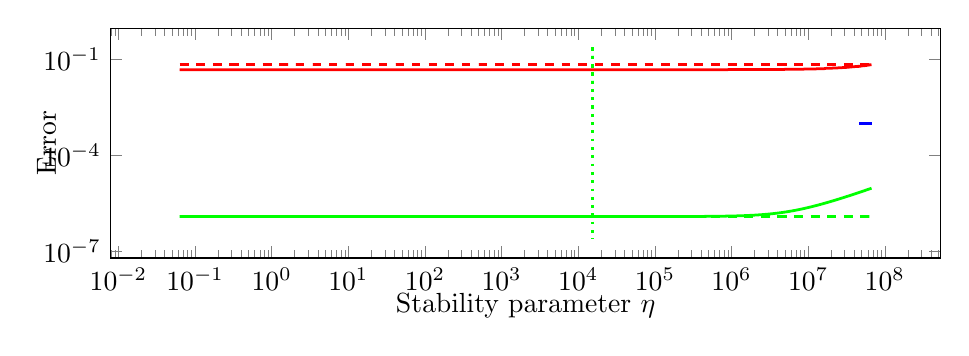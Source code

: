 \begin{tikzpicture}%
\begin{axis}[xmode=log,ymode=log,height=4.5cm,mark options={solid},xlabel={Stability parameter $\eta$},ylabel={Error},ylabel style={yshift=-0.4cm},xlabel style={yshift=0.2cm},width=1\textwidth]%
\addplot[color=green,line width=1pt,solid] coordinates {%
(0.063,1.197e-06)%
(0.065,1.197e-06)%
(0.068,1.197e-06)%
(0.071,1.197e-06)%
(0.074,1.197e-06)%
(0.077,1.197e-06)%
(0.08,1.197e-06)%
(0.084,1.197e-06)%
(0.087,1.197e-06)%
(0.091,1.197e-06)%
(0.095,1.197e-06)%
(0.099,1.197e-06)%
(0.103,1.197e-06)%
(0.108,1.197e-06)%
(0.112,1.197e-06)%
(0.116,1.197e-06)%
(0.122,1.197e-06)%
(0.127,1.197e-06)%
(0.132,1.197e-06)%
(0.138,1.197e-06)%
(0.144,1.197e-06)%
(0.15,1.197e-06)%
(0.156,1.197e-06)%
(0.163,1.197e-06)%
(0.17,1.197e-06)%
(0.177,1.197e-06)%
(0.185,1.197e-06)%
(0.193,1.197e-06)%
(0.201,1.197e-06)%
(0.209,1.197e-06)%
(0.218,1.197e-06)%
(0.227,1.197e-06)%
(0.237,1.197e-06)%
(0.247,1.197e-06)%
(0.258,1.197e-06)%
(0.269,1.197e-06)%
(0.28,1.197e-06)%
(0.292,1.197e-06)%
(0.305,1.197e-06)%
(0.317,1.197e-06)%
(0.331,1.197e-06)%
(0.345,1.197e-06)%
(0.36,1.197e-06)%
(0.375,1.197e-06)%
(0.391,1.197e-06)%
(0.408,1.197e-06)%
(0.425,1.197e-06)%
(0.443,1.197e-06)%
(0.462,1.197e-06)%
(0.481,1.197e-06)%
(0.502,1.197e-06)%
(0.524,1.197e-06)%
(0.546,1.197e-06)%
(0.569,1.197e-06)%
(0.593,1.197e-06)%
(0.618,1.197e-06)%
(0.644,1.197e-06)%
(0.672,1.197e-06)%
(0.701,1.197e-06)%
(0.731,1.197e-06)%
(0.762,1.197e-06)%
(0.794,1.197e-06)%
(0.828,1.197e-06)%
(0.863,1.197e-06)%
(0.9,1.197e-06)%
(0.938,1.197e-06)%
(0.978,1.197e-06)%
(1.02,1.197e-06)%
(1.063,1.197e-06)%
(1.108,1.197e-06)%
(1.155,1.197e-06)%
(1.204,1.197e-06)%
(1.256,1.197e-06)%
(1.309,1.197e-06)%
(1.365,1.197e-06)%
(1.423,1.197e-06)%
(1.484,1.197e-06)%
(1.547,1.197e-06)%
(1.613,1.197e-06)%
(1.681,1.197e-06)%
(1.753,1.197e-06)%
(1.827,1.197e-06)%
(1.905,1.197e-06)%
(1.986,1.197e-06)%
(2.07,1.197e-06)%
(2.159,1.197e-06)%
(2.251,1.197e-06)%
(2.346,1.197e-06)%
(2.446,1.197e-06)%
(2.55,1.197e-06)%
(2.659,1.197e-06)%
(2.772,1.197e-06)%
(2.89,1.197e-06)%
(3.013,1.197e-06)%
(3.141,1.197e-06)%
(3.275,1.197e-06)%
(3.414,1.197e-06)%
(3.56,1.197e-06)%
(3.711,1.197e-06)%
(3.869,1.197e-06)%
(4.033,1.197e-06)%
(4.205,1.197e-06)%
(4.384,1.197e-06)%
(4.571,1.197e-06)%
(4.765,1.197e-06)%
(4.968,1.197e-06)%
(5.18,1.197e-06)%
(5.4,1.197e-06)%
(5.629,1.197e-06)%
(5.869,1.197e-06)%
(6.118,1.197e-06)%
(6.379,1.197e-06)%
(6.65,1.197e-06)%
(6.934,1.197e-06)%
(7.229,1.197e-06)%
(7.536,1.197e-06)%
(7.857,1.197e-06)%
(8.191,1.197e-06)%
(8.54,1.197e-06)%
(8.903,1.197e-06)%
(9.282,1.197e-06)%
(9.677,1.197e-06)%
(10.089,1.197e-06)%
(10.518,1.197e-06)%
(10.966,1.197e-06)%
(11.432,1.197e-06)%
(11.919,1.197e-06)%
(12.426,1.197e-06)%
(12.955,1.197e-06)%
(13.506,1.197e-06)%
(14.081,1.197e-06)%
(14.68,1.197e-06)%
(15.304,1.197e-06)%
(15.956,1.197e-06)%
(16.635,1.197e-06)%
(17.343,1.197e-06)%
(18.081,1.197e-06)%
(18.85,1.197e-06)%
(19.652,1.197e-06)%
(20.488,1.197e-06)%
(21.36,1.197e-06)%
(22.269,1.197e-06)%
(23.217,1.197e-06)%
(24.204,1.197e-06)%
(25.235,1.197e-06)%
(26.308,1.197e-06)%
(27.428,1.197e-06)%
(28.595,1.197e-06)%
(29.811,1.197e-06)%
(31.08,1.197e-06)%
(32.403,1.197e-06)%
(33.781,1.197e-06)%
(35.219,1.197e-06)%
(36.717,1.197e-06)%
(38.28,1.197e-06)%
(39.909,1.197e-06)%
(41.607,1.197e-06)%
(43.377,1.197e-06)%
(45.224,1.197e-06)%
(47.148,1.197e-06)%
(49.154,1.197e-06)%
(51.245,1.197e-06)%
(53.427,1.197e-06)%
(55.7,1.197e-06)%
(58.07,1.197e-06)%
(60.541,1.197e-06)%
(63.117,1.197e-06)%
(65.803,1.197e-06)%
(68.603,1.197e-06)%
(71.523,1.197e-06)%
(74.566,1.197e-06)%
(77.739,1.197e-06)%
(81.046,1.197e-06)%
(84.495,1.197e-06)%
(88.091,1.197e-06)%
(91.839,1.197e-06)%
(95.747,1.197e-06)%
(99.822,1.197e-06)%
(104.07,1.197e-06)%
(108.498,1.197e-06)%
(113.115,1.197e-06)%
(117.928,1.197e-06)%
(122.946,1.197e-06)%
(128.178,1.197e-06)%
(133.632,1.197e-06)%
(139.318,1.197e-06)%
(145.247,1.197e-06)%
(151.428,1.197e-06)%
(157.871,1.197e-06)%
(164.589,1.197e-06)%
(171.593,1.197e-06)%
(178.895,1.197e-06)%
(186.507,1.197e-06)%
(194.444,1.197e-06)%
(202.717,1.197e-06)%
(211.343,1.197e-06)%
(220.337,1.197e-06)%
(229.713,1.197e-06)%
(239.487,1.197e-06)%
(249.679,1.197e-06)%
(260.303,1.197e-06)%
(271.38,1.197e-06)%
(282.927,1.197e-06)%
(294.967,1.197e-06)%
(307.519,1.197e-06)%
(320.604,1.197e-06)%
(334.246,1.197e-06)%
(348.47,1.197e-06)%
(363.298,1.197e-06)%
(378.757,1.197e-06)%
(394.874,1.197e-06)%
(411.677,1.197e-06)%
(429.196,1.197e-06)%
(447.459,1.197e-06)%
(466.499,1.197e-06)%
(486.35,1.197e-06)%
(507.046,1.197e-06)%
(528.622,1.197e-06)%
(551.116,1.197e-06)%
(574.568,1.197e-06)%
(599.017,1.197e-06)%
(624.507,1.197e-06)%
(651.078,1.197e-06)%
(678.784,1.197e-06)%
(707.667,1.197e-06)%
(737.786,1.197e-06)%
(769.178,1.197e-06)%
(801.907,1.197e-06)%
(836.032,1.197e-06)%
(871.61,1.197e-06)%
(908.698,1.197e-06)%
(947.366,1.197e-06)%
(987.68,1.197e-06)%
(1029.709,1.197e-06)%
(1073.523,1.197e-06)%
(1119.2,1.197e-06)%
(1166.829,1.197e-06)%
(1216.48,1.197e-06)%
(1268.243,1.197e-06)%
(1322.214,1.197e-06)%
(1378.477,1.197e-06)%
(1437.133,1.197e-06)%
(1498.285,1.197e-06)%
(1562.042,1.197e-06)%
(1628.512,1.197e-06)%
(1697.811,1.197e-06)%
(1770.054,1.197e-06)%
(1845.376,1.197e-06)%
(1923.904,1.197e-06)%
(2005.766,1.197e-06)%
(2091.117,1.197e-06)%
(2180.102,1.197e-06)%
(2272.87,1.197e-06)%
(2369.587,1.197e-06)%
(2470.419,1.197e-06)%
(2575.546,1.197e-06)%
(2685.139,1.197e-06)%
(2799.398,1.197e-06)%
(2918.522,1.197e-06)%
(3042.714,1.197e-06)%
(3172.186,1.197e-06)%
(3307.174,1.197e-06)%
(3447.904,1.197e-06)%
(3594.618,1.197e-06)%
(3747.578,1.197e-06)%
(3907.046,1.197e-06)%
(4073.306,1.197e-06)%
(4246.637,1.197e-06)%
(4427.341,1.197e-06)%
(4615.738,1.197e-06)%
(4812.147,1.197e-06)%
(5016.915,1.197e-06)%
(5230.4,1.197e-06)%
(5452.966,1.197e-06)%
(5685.005,1.197e-06)%
(5926.918,1.197e-06)%
(6179.123,1.197e-06)%
(6442.048,1.197e-06)%
(6716.16,1.197e-06)%
(7001.984,1.197e-06)%
(7299.904,1.197e-06)%
(7610.56,1.197e-06)%
(7934.4,1.197e-06)%
(8272.064,1.197e-06)%
(8624.064,1.197e-06)%
(8991.04,1.197e-06)%
(9373.632,1.197e-06)%
(9772.48,1.197e-06)%
(10188.352,1.197e-06)%
(10621.888,1.197e-06)%
(11073.856,1.197e-06)%
(11545.088,1.197e-06)%
(12036.352,1.197e-06)%
(12548.544,1.197e-06)%
(13082.496,1.197e-06)%
(13639.168,1.197e-06)%
(14219.584,1.197e-06)%
(14824.64,1.197e-06)%
(15455.488,1.197e-06)%
(16113.152,1.197e-06)%
(16798.848,1.197e-06)%
(17513.664,1.197e-06)%
(18258.88,1.197e-06)%
(19035.84,1.197e-06)%
(19845.888,1.197e-06)%
(20690.368,1.197e-06)%
(21570.816,1.197e-06)%
(22488.704,1.197e-06)%
(23445.696,1.198e-06)%
(24443.328,1.198e-06)%
(25483.456,1.198e-06)%
(26567.872,1.198e-06)%
(27698.432,1.198e-06)%
(28877.056,1.198e-06)%
(30105.856,1.198e-06)%
(31386.944,1.198e-06)%
(32722.496,1.198e-06)%
(34114.944,1.198e-06)%
(35566.656,1.198e-06)%
(37080.064,1.198e-06)%
(38657.92,1.198e-06)%
(40302.912,1.198e-06)%
(42017.92,1.198e-06)%
(43805.888,1.198e-06)%
(45669.952,1.198e-06)%
(47613.312,1.198e-06)%
(49639.424,1.198e-06)%
(51751.68,1.198e-06)%
(53953.856,1.198e-06)%
(56249.728,1.198e-06)%
(58643.328,1.198e-06)%
(61138.752,1.198e-06)%
(63740.352,1.198e-06)%
(66452.48,1.198e-06)%
(69280.64,1.198e-06)%
(72228.48,1.198e-06)%
(75301.76,1.198e-06)%
(78506.24,1.198e-06)%
(81847.04,1.198e-06)%
(85329.92,1.198e-06)%
(88960.64,1.199e-06)%
(92746.24,1.199e-06)%
(96693.12,1.199e-06)%
(100807.68,1.199e-06)%
(105096.96,1.199e-06)%
(109569.28,1.199e-06)%
(114231.68,1.199e-06)%
(119092.48,1.199e-06)%
(124160.0,1.199e-06)%
(129443.84,1.2e-06)%
(134951.68,1.2e-06)%
(140694.4,1.2e-06)%
(146680.96,1.2e-06)%
(152922.88,1.2e-06)%
(159430.4,1.2e-06)%
(166214.4,1.201e-06)%
(173287.04,1.201e-06)%
(180661.12,1.201e-06)%
(188348.8,1.201e-06)%
(196363.52,1.201e-06)%
(204719.36,1.202e-06)%
(213430.4,1.202e-06)%
(222512.64,1.202e-06)%
(231980.8,1.203e-06)%
(241852.16,1.203e-06)%
(252144.0,1.203e-06)%
(262873.6,1.204e-06)%
(274059.52,1.204e-06)%
(285720.96,1.205e-06)%
(297879.68,1.205e-06)%
(310554.88,1.206e-06)%
(323769.6,1.206e-06)%
(337546.88,1.207e-06)%
(351910.4,1.207e-06)%
(366885.12,1.208e-06)%
(382497.28,1.209e-06)%
(398773.76,1.209e-06)%
(415742.72,1.21e-06)%
(433433.6,1.211e-06)%
(451877.12,1.212e-06)%
(471105.92,1.213e-06)%
(491152.64,1.214e-06)%
(512052.48,1.215e-06)%
(533841.28,1.216e-06)%
(556558.08,1.217e-06)%
(580240.64,1.218e-06)%
(604931.84,1.22e-06)%
(630673.28,1.221e-06)%
(657510.4,1.222e-06)%
(685491.2,1.224e-06)%
(714656.0,1.226e-06)%
(745068.8,1.228e-06)%
(776774.4,1.23e-06)%
(809824.0,1.232e-06)%
(844288.0,1.234e-06)%
(880211.2,1.236e-06)%
(917670.4,1.239e-06)%
(956716.8,1.241e-06)%
(997427.2,1.244e-06)%
(1039872.0,1.247e-06)%
(1084121.6,1.25e-06)%
(1130252.8,1.253e-06)%
(1178348.8,1.257e-06)%
(1228492.8,1.261e-06)%
(1280768.0,1.265e-06)%
(1335270.4,1.269e-06)%
(1392089.6,1.274e-06)%
(1451321.6,1.278e-06)%
(1513081.6,1.283e-06)%
(1577465.6,1.289e-06)%
(1644595.2,1.294e-06)%
(1714572.8,1.301e-06)%
(1787532.8,1.307e-06)%
(1863596.8,1.314e-06)%
(1942899.2,1.321e-06)%
(2025574.4,1.328e-06)%
(2111769.6,1.337e-06)%
(2201632.0,1.345e-06)%
(2295315.2,1.354e-06)%
(2392985.6,1.364e-06)%
(2494816.0,1.374e-06)%
(2600972.8,1.384e-06)%
(2711654.4,1.396e-06)%
(2827040.0,1.408e-06)%
(2947340.8,1.42e-06)%
(3072755.2,1.434e-06)%
(3203513.6,1.448e-06)%
(3339827.2,1.462e-06)%
(3481945.6,1.478e-06)%
(3630112.0,1.495e-06)%
(3784582.4,1.512e-06)%
(3945625.6,1.53e-06)%
(4113523.2,1.55e-06)%
(4288569.6,1.57e-06)%
(4471059.2,1.591e-06)%
(4661312.0,1.614e-06)%
(4859660.8,1.638e-06)%
(5066457.6,1.662e-06)%
(5282048.0,1.689e-06)%
(5506809.6,1.716e-06)%
(5741139.2,1.745e-06)%
(5985440.0,1.775e-06)%
(6240134.4,1.807e-06)%
(6505664.0,1.84e-06)%
(6782528.0,1.875e-06)%
(7071104.0,1.912e-06)%
(7372032.0,1.95e-06)%
(7685696.0,1.99e-06)%
(8012736.0,2.032e-06)%
(8353728.0,2.076e-06)%
(8709184.0,2.122e-06)%
(9079808.0,2.17e-06)%
(9466176.0,2.22e-06)%
(9868992.0,2.272e-06)%
(10288896.0,2.327e-06)%
(10726720.0,2.384e-06)%
(11183168.0,2.443e-06)%
(11659072.0,2.505e-06)%
(12155200.0,2.57e-06)%
(12672448.0,2.637e-06)%
(13211712.0,2.707e-06)%
(13773888.0,2.78e-06)%
(14360000.0,2.856e-06)%
(14971072.0,2.935e-06)%
(15608128.0,3.018e-06)%
(16272256.0,3.103e-06)%
(16964672.0,3.193e-06)%
(17686592.0,3.286e-06)%
(18439168.0,3.382e-06)%
(19223808.0,3.482e-06)%
(20041856.0,3.587e-06)%
(20894720.0,3.695e-06)%
(21783808.0,3.808e-06)%
(22710784.0,3.925e-06)%
(23677184.0,4.047e-06)%
(24684736.0,4.174e-06)%
(25735104.0,4.305e-06)%
(26830208.0,4.442e-06)%
(27971904.0,4.584e-06)%
(29162176.0,4.731e-06)%
(30403136.0,4.884e-06)%
(31696832.0,5.044e-06)%
(33045632.0,5.209e-06)%
(34451776.0,5.38e-06)%
(35917824.0,5.559e-06)%
(37446208.0,5.744e-06)%
(39039680.0,5.936e-06)%
(40700864.0,6.136e-06)%
(42432832.0,6.343e-06)%
(44238464.0,6.559e-06)%
(46120896.0,6.783e-06)%
(48083456.0,7.015e-06)%
(50129536.0,7.256e-06)%
(52262720.0,7.507e-06)%
(54486656.0,7.767e-06)%
(56805184.0,8.037e-06)%
(59222400.0,8.317e-06)%
(61742464.0,8.608e-06)%
(64369920.0,8.91e-06)%
(67109120.0,9.224e-06)%
};%
%
%
\addplot[color=blue,line width=1pt,solid] coordinates {%
(0.063,0.0)%
(0.065,0.0)%
(0.068,0.0)%
(0.071,0.0)%
(0.074,0.0)%
(0.077,0.0)%
(0.08,0.0)%
(0.084,0.0)%
(0.087,0.0)%
(0.091,0.0)%
(0.095,0.0)%
(0.099,0.0)%
(0.103,0.0)%
(0.108,0.0)%
(0.112,0.0)%
(0.116,0.0)%
(0.122,0.0)%
(0.127,0.0)%
(0.132,0.0)%
(0.138,0.0)%
(0.144,0.0)%
(0.15,0.0)%
(0.156,0.0)%
(0.163,0.0)%
(0.17,0.0)%
(0.177,0.0)%
(0.185,0.0)%
(0.193,0.0)%
(0.201,0.0)%
(0.209,0.0)%
(0.218,0.0)%
(0.227,0.0)%
(0.237,0.0)%
(0.247,0.0)%
(0.258,0.0)%
(0.269,0.0)%
(0.28,0.0)%
(0.292,0.0)%
(0.305,0.0)%
(0.317,0.0)%
(0.331,0.0)%
(0.345,0.0)%
(0.36,0.0)%
(0.375,0.0)%
(0.391,0.0)%
(0.408,0.0)%
(0.425,0.0)%
(0.443,0.0)%
(0.462,0.0)%
(0.481,0.0)%
(0.502,0.0)%
(0.524,0.0)%
(0.546,0.0)%
(0.569,0.0)%
(0.593,0.0)%
(0.618,0.0)%
(0.644,0.0)%
(0.672,0.0)%
(0.701,0.0)%
(0.731,0.0)%
(0.762,0.0)%
(0.794,0.0)%
(0.828,0.0)%
(0.863,0.0)%
(0.9,0.0)%
(0.938,0.0)%
(0.978,0.0)%
(1.02,0.0)%
(1.063,0.0)%
(1.108,0.0)%
(1.155,0.0)%
(1.204,0.0)%
(1.256,0.0)%
(1.309,0.0)%
(1.365,0.0)%
(1.423,0.0)%
(1.484,0.0)%
(1.547,0.0)%
(1.613,0.0)%
(1.681,0.0)%
(1.753,0.0)%
(1.827,0.0)%
(1.905,0.0)%
(1.986,0.0)%
(2.07,0.0)%
(2.159,0.0)%
(2.251,0.0)%
(2.346,0.0)%
(2.446,0.0)%
(2.55,0.0)%
(2.659,0.0)%
(2.772,0.0)%
(2.89,0.0)%
(3.013,0.0)%
(3.141,0.0)%
(3.275,0.0)%
(3.414,0.0)%
(3.56,0.0)%
(3.711,0.0)%
(3.869,0.0)%
(4.033,0.0)%
(4.205,0.0)%
(4.384,0.0)%
(4.571,0.0)%
(4.765,0.0)%
(4.968,0.0)%
(5.18,0.0)%
(5.4,0.0)%
(5.629,0.0)%
(5.869,0.0)%
(6.118,0.0)%
(6.379,0.0)%
(6.65,0.0)%
(6.934,0.0)%
(7.229,0.0)%
(7.536,0.0)%
(7.857,0.0)%
(8.191,0.0)%
(8.54,0.0)%
(8.903,0.0)%
(9.282,0.0)%
(9.677,0.0)%
(10.089,0.0)%
(10.518,0.0)%
(10.966,0.0)%
(11.432,0.0)%
(11.919,0.0)%
(12.426,0.0)%
(12.955,0.0)%
(13.506,0.0)%
(14.081,0.0)%
(14.68,0.0)%
(15.304,0.0)%
(15.956,0.0)%
(16.635,0.0)%
(17.343,0.0)%
(18.081,0.0)%
(18.85,0.0)%
(19.652,0.0)%
(20.488,0.0)%
(21.36,0.0)%
(22.269,0.0)%
(23.217,0.0)%
(24.204,0.0)%
(25.235,0.0)%
(26.308,0.0)%
(27.428,0.0)%
(28.595,0.0)%
(29.811,0.0)%
(31.08,0.0)%
(32.403,0.0)%
(33.781,0.0)%
(35.219,0.0)%
(36.717,0.0)%
(38.28,0.0)%
(39.909,0.0)%
(41.607,0.0)%
(43.377,0.0)%
(45.224,0.0)%
(47.148,0.0)%
(49.154,0.0)%
(51.245,0.0)%
(53.427,0.0)%
(55.7,0.0)%
(58.07,0.0)%
(60.541,0.0)%
(63.117,0.0)%
(65.803,0.0)%
(68.603,0.0)%
(71.523,0.0)%
(74.566,0.0)%
(77.739,0.0)%
(81.046,0.0)%
(84.495,0.0)%
(88.091,0.0)%
(91.839,0.0)%
(95.747,0.0)%
(99.822,0.0)%
(104.07,0.0)%
(108.498,0.0)%
(113.115,0.0)%
(117.928,0.0)%
(122.946,0.0)%
(128.178,0.0)%
(133.632,0.0)%
(139.318,0.0)%
(145.247,0.0)%
(151.428,0.0)%
(157.871,0.0)%
(164.589,0.0)%
(171.593,0.0)%
(178.895,0.0)%
(186.507,0.0)%
(194.444,0.0)%
(202.717,0.0)%
(211.343,0.0)%
(220.337,0.0)%
(229.713,0.0)%
(239.487,0.0)%
(249.679,0.0)%
(260.303,0.0)%
(271.38,0.0)%
(282.927,0.0)%
(294.967,0.0)%
(307.519,0.0)%
(320.604,0.0)%
(334.246,0.0)%
(348.47,0.0)%
(363.298,0.0)%
(378.757,0.0)%
(394.874,0.0)%
(411.677,0.0)%
(429.196,0.0)%
(447.459,0.0)%
(466.499,0.0)%
(486.35,0.0)%
(507.046,0.0)%
(528.622,0.0)%
(551.116,0.0)%
(574.568,0.0)%
(599.017,0.0)%
(624.507,0.0)%
(651.078,0.0)%
(678.784,0.0)%
(707.667,0.0)%
(737.786,0.0)%
(769.178,0.0)%
(801.907,0.0)%
(836.032,0.0)%
(871.61,0.0)%
(908.698,0.0)%
(947.366,0.0)%
(987.68,0.0)%
(1029.709,0.0)%
(1073.523,0.0)%
(1119.2,0.0)%
(1166.829,0.0)%
(1216.48,0.0)%
(1268.243,0.0)%
(1322.214,0.0)%
(1378.477,0.0)%
(1437.133,0.0)%
(1498.285,0.0)%
(1562.042,0.0)%
(1628.512,0.0)%
(1697.811,0.0)%
(1770.054,0.0)%
(1845.376,0.0)%
(1923.904,0.0)%
(2005.766,0.0)%
(2091.117,0.0)%
(2180.102,0.0)%
(2272.87,0.0)%
(2369.587,0.0)%
(2470.419,0.0)%
(2575.546,0.0)%
(2685.139,0.0)%
(2799.398,0.0)%
(2918.522,0.0)%
(3042.714,0.0)%
(3172.186,0.0)%
(3307.174,0.0)%
(3447.904,0.0)%
(3594.618,0.0)%
(3747.578,0.0)%
(3907.046,0.0)%
(4073.306,0.0)%
(4246.637,0.0)%
(4427.341,0.0)%
(4615.738,0.0)%
(4812.147,0.0)%
(5016.915,0.0)%
(5230.4,0.0)%
(5452.966,0.0)%
(5685.005,0.0)%
(5926.918,0.0)%
(6179.123,0.0)%
(6442.048,0.0)%
(6716.16,0.0)%
(7001.984,0.0)%
(7299.904,0.0)%
(7610.56,0.0)%
(7934.4,0.0)%
(8272.064,0.0)%
(8624.064,0.0)%
(8991.04,0.0)%
(9373.632,0.0)%
(9772.48,0.0)%
(10188.352,0.0)%
(10621.888,0.0)%
(11073.856,0.0)%
(11545.088,0.0)%
(12036.352,0.0)%
(12548.544,0.0)%
(13082.496,0.0)%
(13639.168,0.0)%
(14219.584,0.0)%
(14824.64,0.0)%
(15455.488,0.0)%
(16113.152,0.0)%
(16798.848,0.0)%
(17513.664,0.0)%
(18258.88,0.0)%
(19035.84,0.0)%
(19845.888,0.0)%
(20690.368,0.0)%
(21570.816,0.0)%
(22488.704,0.0)%
(23445.696,0.0)%
(24443.328,0.0)%
(25483.456,0.0)%
(26567.872,0.0)%
(27698.432,0.0)%
(28877.056,0.0)%
(30105.856,0.0)%
(31386.944,0.0)%
(32722.496,0.0)%
(34114.944,0.0)%
(35566.656,0.0)%
(37080.064,0.0)%
(38657.92,0.0)%
(40302.912,0.0)%
(42017.92,0.0)%
(43805.888,0.0)%
(45669.952,0.0)%
(47613.312,0.0)%
(49639.424,0.0)%
(51751.68,0.0)%
(53953.856,0.0)%
(56249.728,0.0)%
(58643.328,0.0)%
(61138.752,0.0)%
(63740.352,0.0)%
(66452.48,0.0)%
(69280.64,0.0)%
(72228.48,0.0)%
(75301.76,0.0)%
(78506.24,0.0)%
(81847.04,0.0)%
(85329.92,0.0)%
(88960.64,0.0)%
(92746.24,0.0)%
(96693.12,0.0)%
(100807.68,0.0)%
(105096.96,0.0)%
(109569.28,0.0)%
(114231.68,0.0)%
(119092.48,0.0)%
(124160.0,0.0)%
(129443.84,0.0)%
(134951.68,0.0)%
(140694.4,0.0)%
(146680.96,0.0)%
(152922.88,0.0)%
(159430.4,0.0)%
(166214.4,0.0)%
(173287.04,0.0)%
(180661.12,0.0)%
(188348.8,0.0)%
(196363.52,0.0)%
(204719.36,0.0)%
(213430.4,0.0)%
(222512.64,0.0)%
(231980.8,0.0)%
(241852.16,0.0)%
(252144.0,0.0)%
(262873.6,0.0)%
(274059.52,0.0)%
(285720.96,0.0)%
(297879.68,0.0)%
(310554.88,0.0)%
(323769.6,0.0)%
(337546.88,0.0)%
(351910.4,0.0)%
(366885.12,0.0)%
(382497.28,0.0)%
(398773.76,0.0)%
(415742.72,0.0)%
(433433.6,0.0)%
(451877.12,0.0)%
(471105.92,0.0)%
(491152.64,0.0)%
(512052.48,0.0)%
(533841.28,0.0)%
(556558.08,0.0)%
(580240.64,0.0)%
(604931.84,0.0)%
(630673.28,0.0)%
(657510.4,0.0)%
(685491.2,0.0)%
(714656.0,0.0)%
(745068.8,0.0)%
(776774.4,0.0)%
(809824.0,0.0)%
(844288.0,0.0)%
(880211.2,0.0)%
(917670.4,0.0)%
(956716.8,0.0)%
(997427.2,0.0)%
(1039872.0,0.0)%
(1084121.6,0.0)%
(1130252.8,0.0)%
(1178348.8,0.0)%
(1228492.8,0.0)%
(1280768.0,0.0)%
(1335270.4,0.0)%
(1392089.6,0.0)%
(1451321.6,0.0)%
(1513081.6,0.0)%
(1577465.6,0.0)%
(1644595.2,0.0)%
(1714572.8,0.0)%
(1787532.8,0.0)%
(1863596.8,0.0)%
(1942899.2,0.0)%
(2025574.4,0.0)%
(2111769.6,0.0)%
(2201632.0,0.0)%
(2295315.2,0.0)%
(2392985.6,0.0)%
(2494816.0,0.0)%
(2600972.8,0.0)%
(2711654.4,0.0)%
(2827040.0,0.0)%
(2947340.8,0.0)%
(3072755.2,0.0)%
(3203513.6,0.0)%
(3339827.2,0.0)%
(3481945.6,0.0)%
(3630112.0,0.0)%
(3784582.4,0.0)%
(3945625.6,0.0)%
(4113523.2,0.0)%
(4288569.6,0.0)%
(4471059.2,0.0)%
(4661312.0,0.0)%
(4859660.8,0.0)%
(5066457.6,0.0)%
(5282048.0,0.0)%
(5506809.6,0.0)%
(5741139.2,0.0)%
(5985440.0,0.0)%
(6240134.4,0.0)%
(6505664.0,0.0)%
(6782528.0,0.0)%
(7071104.0,0.0)%
(7372032.0,0.0)%
(7685696.0,0.0)%
(8012736.0,0.0)%
(8353728.0,0.0)%
(8709184.0,0.0)%
(9079808.0,0.0)%
(9466176.0,0.0)%
(9868992.0,0.0)%
(10288896.0,0.0)%
(10726720.0,0.0)%
(11183168.0,0.0)%
(11659072.0,0.0)%
(12155200.0,0.0)%
(12672448.0,0.0)%
(13211712.0,0.0)%
(13773888.0,0.0)%
(14360000.0,0.0)%
(14971072.0,0.0)%
(15608128.0,0.0)%
(16272256.0,0.0)%
(16964672.0,0.0)%
(17686592.0,0.0)%
(18439168.0,0.0)%
(19223808.0,0.0)%
(20041856.0,0.0)%
(20894720.0,0.0)%
(21783808.0,0.0)%
(22710784.0,0.0)%
(23677184.0,0.0)%
(24684736.0,0.0)%
(25735104.0,0.0)%
(26830208.0,0.0)%
(27971904.0,0.0)%
(29162176.0,0.0)%
(30403136.0,0.0)%
(31696832.0,0.0)%
(33045632.0,0.0)%
(34451776.0,0.0)%
(35917824.0,0.0)%
(37446208.0,0.0)%
(39039680.0,0.0)%
(40700864.0,0.0)%
(42432832.0,0.0)%
(44238464.0,0.0)%
(46120896.0,0.001)%
(48083456.0,0.001)%
(50129536.0,0.001)%
(52262720.0,0.001)%
(54486656.0,0.001)%
(56805184.0,0.001)%
(59222400.0,0.001)%
(61742464.0,0.001)%
(64369920.0,0.001)%
(67109120.0,0.001)%
};%
%
%
\addplot[color=red,line width=1pt,solid] coordinates {%
(0.063,0.047)%
(0.065,0.047)%
(0.068,0.047)%
(0.071,0.047)%
(0.074,0.047)%
(0.077,0.047)%
(0.08,0.047)%
(0.084,0.047)%
(0.087,0.047)%
(0.091,0.047)%
(0.095,0.047)%
(0.099,0.047)%
(0.103,0.047)%
(0.108,0.047)%
(0.112,0.047)%
(0.116,0.047)%
(0.122,0.047)%
(0.127,0.047)%
(0.132,0.047)%
(0.138,0.047)%
(0.144,0.047)%
(0.15,0.047)%
(0.156,0.047)%
(0.163,0.047)%
(0.17,0.047)%
(0.177,0.047)%
(0.185,0.047)%
(0.193,0.047)%
(0.201,0.047)%
(0.209,0.047)%
(0.218,0.047)%
(0.227,0.047)%
(0.237,0.047)%
(0.247,0.047)%
(0.258,0.047)%
(0.269,0.047)%
(0.28,0.047)%
(0.292,0.047)%
(0.305,0.047)%
(0.317,0.047)%
(0.331,0.047)%
(0.345,0.047)%
(0.36,0.047)%
(0.375,0.047)%
(0.391,0.047)%
(0.408,0.047)%
(0.425,0.047)%
(0.443,0.047)%
(0.462,0.047)%
(0.481,0.047)%
(0.502,0.047)%
(0.524,0.047)%
(0.546,0.047)%
(0.569,0.047)%
(0.593,0.047)%
(0.618,0.047)%
(0.644,0.047)%
(0.672,0.047)%
(0.701,0.047)%
(0.731,0.047)%
(0.762,0.047)%
(0.794,0.047)%
(0.828,0.047)%
(0.863,0.047)%
(0.9,0.047)%
(0.938,0.047)%
(0.978,0.047)%
(1.02,0.047)%
(1.063,0.047)%
(1.108,0.047)%
(1.155,0.047)%
(1.204,0.047)%
(1.256,0.047)%
(1.309,0.047)%
(1.365,0.047)%
(1.423,0.047)%
(1.484,0.047)%
(1.547,0.047)%
(1.613,0.047)%
(1.681,0.047)%
(1.753,0.047)%
(1.827,0.047)%
(1.905,0.047)%
(1.986,0.047)%
(2.07,0.047)%
(2.159,0.047)%
(2.251,0.047)%
(2.346,0.047)%
(2.446,0.047)%
(2.55,0.047)%
(2.659,0.047)%
(2.772,0.047)%
(2.89,0.047)%
(3.013,0.047)%
(3.141,0.047)%
(3.275,0.047)%
(3.414,0.047)%
(3.56,0.047)%
(3.711,0.047)%
(3.869,0.047)%
(4.033,0.047)%
(4.205,0.047)%
(4.384,0.047)%
(4.571,0.047)%
(4.765,0.047)%
(4.968,0.047)%
(5.18,0.047)%
(5.4,0.047)%
(5.629,0.047)%
(5.869,0.047)%
(6.118,0.047)%
(6.379,0.047)%
(6.65,0.047)%
(6.934,0.047)%
(7.229,0.047)%
(7.536,0.047)%
(7.857,0.047)%
(8.191,0.047)%
(8.54,0.047)%
(8.903,0.047)%
(9.282,0.047)%
(9.677,0.047)%
(10.089,0.047)%
(10.518,0.047)%
(10.966,0.047)%
(11.432,0.047)%
(11.919,0.047)%
(12.426,0.047)%
(12.955,0.047)%
(13.506,0.047)%
(14.081,0.047)%
(14.68,0.047)%
(15.304,0.047)%
(15.956,0.047)%
(16.635,0.047)%
(17.343,0.047)%
(18.081,0.047)%
(18.85,0.047)%
(19.652,0.047)%
(20.488,0.047)%
(21.36,0.047)%
(22.269,0.047)%
(23.217,0.047)%
(24.204,0.047)%
(25.235,0.047)%
(26.308,0.047)%
(27.428,0.047)%
(28.595,0.047)%
(29.811,0.047)%
(31.08,0.047)%
(32.403,0.047)%
(33.781,0.047)%
(35.219,0.047)%
(36.717,0.047)%
(38.28,0.047)%
(39.909,0.047)%
(41.607,0.047)%
(43.377,0.047)%
(45.224,0.047)%
(47.148,0.047)%
(49.154,0.047)%
(51.245,0.047)%
(53.427,0.047)%
(55.7,0.047)%
(58.07,0.047)%
(60.541,0.047)%
(63.117,0.047)%
(65.803,0.047)%
(68.603,0.047)%
(71.523,0.047)%
(74.566,0.047)%
(77.739,0.047)%
(81.046,0.047)%
(84.495,0.047)%
(88.091,0.047)%
(91.839,0.047)%
(95.747,0.047)%
(99.822,0.047)%
(104.07,0.047)%
(108.498,0.047)%
(113.115,0.047)%
(117.928,0.047)%
(122.946,0.047)%
(128.178,0.047)%
(133.632,0.047)%
(139.318,0.047)%
(145.247,0.047)%
(151.428,0.047)%
(157.871,0.047)%
(164.589,0.047)%
(171.593,0.047)%
(178.895,0.047)%
(186.507,0.047)%
(194.444,0.047)%
(202.717,0.047)%
(211.343,0.047)%
(220.337,0.047)%
(229.713,0.047)%
(239.487,0.047)%
(249.679,0.047)%
(260.303,0.047)%
(271.38,0.047)%
(282.927,0.047)%
(294.967,0.047)%
(307.519,0.047)%
(320.604,0.047)%
(334.246,0.047)%
(348.47,0.047)%
(363.298,0.047)%
(378.757,0.047)%
(394.874,0.047)%
(411.677,0.047)%
(429.196,0.047)%
(447.459,0.047)%
(466.499,0.047)%
(486.35,0.047)%
(507.046,0.047)%
(528.622,0.047)%
(551.116,0.047)%
(574.568,0.047)%
(599.017,0.047)%
(624.507,0.047)%
(651.078,0.047)%
(678.784,0.047)%
(707.667,0.047)%
(737.786,0.047)%
(769.178,0.047)%
(801.907,0.047)%
(836.032,0.047)%
(871.61,0.047)%
(908.698,0.047)%
(947.366,0.047)%
(987.68,0.047)%
(1029.709,0.047)%
(1073.523,0.047)%
(1119.2,0.047)%
(1166.829,0.047)%
(1216.48,0.047)%
(1268.243,0.047)%
(1322.214,0.047)%
(1378.477,0.047)%
(1437.133,0.047)%
(1498.285,0.047)%
(1562.042,0.047)%
(1628.512,0.047)%
(1697.811,0.047)%
(1770.054,0.047)%
(1845.376,0.047)%
(1923.904,0.047)%
(2005.766,0.047)%
(2091.117,0.047)%
(2180.102,0.047)%
(2272.87,0.047)%
(2369.587,0.047)%
(2470.419,0.047)%
(2575.546,0.047)%
(2685.139,0.047)%
(2799.398,0.047)%
(2918.522,0.047)%
(3042.714,0.047)%
(3172.186,0.047)%
(3307.174,0.047)%
(3447.904,0.047)%
(3594.618,0.047)%
(3747.578,0.047)%
(3907.046,0.047)%
(4073.306,0.047)%
(4246.637,0.047)%
(4427.341,0.047)%
(4615.738,0.047)%
(4812.147,0.047)%
(5016.915,0.047)%
(5230.4,0.047)%
(5452.966,0.047)%
(5685.005,0.047)%
(5926.918,0.047)%
(6179.123,0.047)%
(6442.048,0.047)%
(6716.16,0.047)%
(7001.984,0.047)%
(7299.904,0.047)%
(7610.56,0.047)%
(7934.4,0.047)%
(8272.064,0.047)%
(8624.064,0.047)%
(8991.04,0.047)%
(9373.632,0.047)%
(9772.48,0.047)%
(10188.352,0.047)%
(10621.888,0.047)%
(11073.856,0.047)%
(11545.088,0.047)%
(12036.352,0.047)%
(12548.544,0.047)%
(13082.496,0.047)%
(13639.168,0.047)%
(14219.584,0.047)%
(14824.64,0.047)%
(15455.488,0.047)%
(16113.152,0.047)%
(16798.848,0.047)%
(17513.664,0.047)%
(18258.88,0.047)%
(19035.84,0.047)%
(19845.888,0.047)%
(20690.368,0.047)%
(21570.816,0.047)%
(22488.704,0.047)%
(23445.696,0.047)%
(24443.328,0.047)%
(25483.456,0.047)%
(26567.872,0.047)%
(27698.432,0.047)%
(28877.056,0.047)%
(30105.856,0.047)%
(31386.944,0.047)%
(32722.496,0.047)%
(34114.944,0.047)%
(35566.656,0.047)%
(37080.064,0.047)%
(38657.92,0.047)%
(40302.912,0.047)%
(42017.92,0.047)%
(43805.888,0.047)%
(45669.952,0.047)%
(47613.312,0.047)%
(49639.424,0.047)%
(51751.68,0.047)%
(53953.856,0.047)%
(56249.728,0.047)%
(58643.328,0.047)%
(61138.752,0.047)%
(63740.352,0.047)%
(66452.48,0.047)%
(69280.64,0.047)%
(72228.48,0.047)%
(75301.76,0.047)%
(78506.24,0.047)%
(81847.04,0.047)%
(85329.92,0.047)%
(88960.64,0.047)%
(92746.24,0.047)%
(96693.12,0.047)%
(100807.68,0.047)%
(105096.96,0.047)%
(109569.28,0.047)%
(114231.68,0.047)%
(119092.48,0.047)%
(124160.0,0.047)%
(129443.84,0.047)%
(134951.68,0.047)%
(140694.4,0.047)%
(146680.96,0.047)%
(152922.88,0.047)%
(159430.4,0.047)%
(166214.4,0.047)%
(173287.04,0.047)%
(180661.12,0.047)%
(188348.8,0.047)%
(196363.52,0.047)%
(204719.36,0.047)%
(213430.4,0.047)%
(222512.64,0.047)%
(231980.8,0.047)%
(241852.16,0.047)%
(252144.0,0.047)%
(262873.6,0.047)%
(274059.52,0.047)%
(285720.96,0.047)%
(297879.68,0.047)%
(310554.88,0.047)%
(323769.6,0.047)%
(337546.88,0.047)%
(351910.4,0.047)%
(366885.12,0.047)%
(382497.28,0.047)%
(398773.76,0.047)%
(415742.72,0.047)%
(433433.6,0.047)%
(451877.12,0.047)%
(471105.92,0.047)%
(491152.64,0.047)%
(512052.48,0.047)%
(533841.28,0.047)%
(556558.08,0.047)%
(580240.64,0.047)%
(604931.84,0.047)%
(630673.28,0.047)%
(657510.4,0.047)%
(685491.2,0.047)%
(714656.0,0.047)%
(745068.8,0.047)%
(776774.4,0.047)%
(809824.0,0.047)%
(844288.0,0.047)%
(880211.2,0.047)%
(917670.4,0.048)%
(956716.8,0.048)%
(997427.2,0.048)%
(1039872.0,0.048)%
(1084121.6,0.048)%
(1130252.8,0.048)%
(1178348.8,0.048)%
(1228492.8,0.048)%
(1280768.0,0.048)%
(1335270.4,0.048)%
(1392089.6,0.048)%
(1451321.6,0.048)%
(1513081.6,0.048)%
(1577465.6,0.048)%
(1644595.2,0.048)%
(1714572.8,0.048)%
(1787532.8,0.048)%
(1863596.8,0.048)%
(1942899.2,0.048)%
(2025574.4,0.048)%
(2111769.6,0.048)%
(2201632.0,0.048)%
(2295315.2,0.048)%
(2392985.6,0.048)%
(2494816.0,0.048)%
(2600972.8,0.048)%
(2711654.4,0.048)%
(2827040.0,0.048)%
(2947340.8,0.048)%
(3072755.2,0.048)%
(3203513.6,0.048)%
(3339827.2,0.048)%
(3481945.6,0.048)%
(3630112.0,0.048)%
(3784582.4,0.048)%
(3945625.6,0.048)%
(4113523.2,0.048)%
(4288569.6,0.048)%
(4471059.2,0.048)%
(4661312.0,0.048)%
(4859660.8,0.048)%
(5066457.6,0.049)%
(5282048.0,0.049)%
(5506809.6,0.049)%
(5741139.2,0.049)%
(5985440.0,0.049)%
(6240134.4,0.049)%
(6505664.0,0.049)%
(6782528.0,0.049)%
(7071104.0,0.049)%
(7372032.0,0.049)%
(7685696.0,0.049)%
(8012736.0,0.049)%
(8353728.0,0.049)%
(8709184.0,0.049)%
(9079808.0,0.05)%
(9466176.0,0.05)%
(9868992.0,0.05)%
(10288896.0,0.05)%
(10726720.0,0.05)%
(11183168.0,0.05)%
(11659072.0,0.05)%
(12155200.0,0.05)%
(12672448.0,0.05)%
(13211712.0,0.051)%
(13773888.0,0.051)%
(14360000.0,0.051)%
(14971072.0,0.051)%
(15608128.0,0.051)%
(16272256.0,0.051)%
(16964672.0,0.052)%
(17686592.0,0.052)%
(18439168.0,0.052)%
(19223808.0,0.052)%
(20041856.0,0.052)%
(20894720.0,0.053)%
(21783808.0,0.053)%
(22710784.0,0.053)%
(23677184.0,0.053)%
(24684736.0,0.054)%
(25735104.0,0.054)%
(26830208.0,0.054)%
(27971904.0,0.055)%
(29162176.0,0.055)%
(30403136.0,0.055)%
(31696832.0,0.056)%
(33045632.0,0.056)%
(34451776.0,0.057)%
(35917824.0,0.057)%
(37446208.0,0.058)%
(39039680.0,0.058)%
(40700864.0,0.059)%
(42432832.0,0.059)%
(44238464.0,0.06)%
(46120896.0,0.06)%
(48083456.0,0.061)%
(50129536.0,0.062)%
(52262720.0,0.063)%
(54486656.0,0.063)%
(56805184.0,0.064)%
(59222400.0,0.065)%
(61742464.0,0.066)%
(64369920.0,0.067)%
(67109120.0,0.068)%
};%
%
%
\addplot[color=green,line width=1pt,dashed] coordinates {%
(0.063,1.217e-06)%
(0.065,1.217e-06)%
(0.068,1.217e-06)%
(0.071,1.217e-06)%
(0.074,1.217e-06)%
(0.077,1.217e-06)%
(0.08,1.217e-06)%
(0.084,1.217e-06)%
(0.087,1.217e-06)%
(0.091,1.217e-06)%
(0.095,1.217e-06)%
(0.099,1.217e-06)%
(0.103,1.217e-06)%
(0.108,1.217e-06)%
(0.112,1.217e-06)%
(0.116,1.217e-06)%
(0.122,1.217e-06)%
(0.127,1.217e-06)%
(0.132,1.217e-06)%
(0.138,1.217e-06)%
(0.144,1.217e-06)%
(0.15,1.217e-06)%
(0.156,1.217e-06)%
(0.163,1.217e-06)%
(0.17,1.217e-06)%
(0.177,1.217e-06)%
(0.185,1.217e-06)%
(0.193,1.217e-06)%
(0.201,1.217e-06)%
(0.209,1.217e-06)%
(0.218,1.217e-06)%
(0.227,1.217e-06)%
(0.237,1.217e-06)%
(0.247,1.217e-06)%
(0.258,1.217e-06)%
(0.269,1.217e-06)%
(0.28,1.217e-06)%
(0.292,1.217e-06)%
(0.305,1.217e-06)%
(0.317,1.217e-06)%
(0.331,1.217e-06)%
(0.345,1.217e-06)%
(0.36,1.217e-06)%
(0.375,1.217e-06)%
(0.391,1.217e-06)%
(0.408,1.217e-06)%
(0.425,1.217e-06)%
(0.443,1.217e-06)%
(0.462,1.217e-06)%
(0.481,1.217e-06)%
(0.502,1.217e-06)%
(0.524,1.217e-06)%
(0.546,1.217e-06)%
(0.569,1.217e-06)%
(0.593,1.217e-06)%
(0.618,1.217e-06)%
(0.644,1.217e-06)%
(0.672,1.217e-06)%
(0.701,1.217e-06)%
(0.731,1.217e-06)%
(0.762,1.217e-06)%
(0.794,1.217e-06)%
(0.828,1.217e-06)%
(0.863,1.217e-06)%
(0.9,1.217e-06)%
(0.938,1.217e-06)%
(0.978,1.217e-06)%
(1.02,1.217e-06)%
(1.063,1.217e-06)%
(1.108,1.217e-06)%
(1.155,1.217e-06)%
(1.204,1.217e-06)%
(1.256,1.217e-06)%
(1.309,1.217e-06)%
(1.365,1.217e-06)%
(1.423,1.217e-06)%
(1.484,1.217e-06)%
(1.547,1.217e-06)%
(1.613,1.217e-06)%
(1.681,1.217e-06)%
(1.753,1.217e-06)%
(1.827,1.217e-06)%
(1.905,1.217e-06)%
(1.986,1.217e-06)%
(2.07,1.217e-06)%
(2.159,1.217e-06)%
(2.251,1.217e-06)%
(2.346,1.217e-06)%
(2.446,1.217e-06)%
(2.55,1.217e-06)%
(2.659,1.217e-06)%
(2.772,1.217e-06)%
(2.89,1.217e-06)%
(3.013,1.217e-06)%
(3.141,1.217e-06)%
(3.275,1.217e-06)%
(3.414,1.217e-06)%
(3.56,1.217e-06)%
(3.711,1.217e-06)%
(3.869,1.217e-06)%
(4.033,1.217e-06)%
(4.205,1.217e-06)%
(4.384,1.217e-06)%
(4.571,1.217e-06)%
(4.765,1.217e-06)%
(4.968,1.217e-06)%
(5.18,1.217e-06)%
(5.4,1.217e-06)%
(5.629,1.217e-06)%
(5.869,1.217e-06)%
(6.118,1.217e-06)%
(6.379,1.217e-06)%
(6.65,1.217e-06)%
(6.934,1.217e-06)%
(7.229,1.217e-06)%
(7.536,1.217e-06)%
(7.857,1.217e-06)%
(8.191,1.217e-06)%
(8.54,1.217e-06)%
(8.903,1.217e-06)%
(9.282,1.217e-06)%
(9.677,1.217e-06)%
(10.089,1.217e-06)%
(10.518,1.217e-06)%
(10.966,1.217e-06)%
(11.432,1.217e-06)%
(11.919,1.217e-06)%
(12.426,1.217e-06)%
(12.955,1.217e-06)%
(13.506,1.217e-06)%
(14.081,1.217e-06)%
(14.68,1.217e-06)%
(15.304,1.217e-06)%
(15.956,1.217e-06)%
(16.635,1.217e-06)%
(17.343,1.217e-06)%
(18.081,1.217e-06)%
(18.85,1.217e-06)%
(19.652,1.217e-06)%
(20.488,1.217e-06)%
(21.36,1.217e-06)%
(22.269,1.217e-06)%
(23.217,1.217e-06)%
(24.204,1.217e-06)%
(25.235,1.217e-06)%
(26.308,1.217e-06)%
(27.428,1.217e-06)%
(28.595,1.217e-06)%
(29.811,1.217e-06)%
(31.08,1.217e-06)%
(32.403,1.217e-06)%
(33.781,1.217e-06)%
(35.219,1.217e-06)%
(36.717,1.217e-06)%
(38.28,1.217e-06)%
(39.909,1.217e-06)%
(41.607,1.217e-06)%
(43.377,1.217e-06)%
(45.224,1.217e-06)%
(47.148,1.217e-06)%
(49.154,1.217e-06)%
(51.245,1.217e-06)%
(53.427,1.217e-06)%
(55.7,1.217e-06)%
(58.07,1.217e-06)%
(60.541,1.217e-06)%
(63.117,1.217e-06)%
(65.803,1.217e-06)%
(68.603,1.217e-06)%
(71.523,1.217e-06)%
(74.566,1.217e-06)%
(77.739,1.217e-06)%
(81.046,1.217e-06)%
(84.495,1.217e-06)%
(88.091,1.217e-06)%
(91.839,1.217e-06)%
(95.747,1.217e-06)%
(99.822,1.217e-06)%
(104.07,1.217e-06)%
(108.498,1.217e-06)%
(113.115,1.217e-06)%
(117.928,1.217e-06)%
(122.946,1.217e-06)%
(128.178,1.217e-06)%
(133.632,1.217e-06)%
(139.318,1.217e-06)%
(145.247,1.217e-06)%
(151.428,1.217e-06)%
(157.871,1.217e-06)%
(164.589,1.217e-06)%
(171.593,1.217e-06)%
(178.895,1.217e-06)%
(186.507,1.217e-06)%
(194.444,1.217e-06)%
(202.717,1.217e-06)%
(211.343,1.217e-06)%
(220.337,1.217e-06)%
(229.713,1.217e-06)%
(239.487,1.217e-06)%
(249.679,1.217e-06)%
(260.303,1.217e-06)%
(271.38,1.217e-06)%
(282.927,1.217e-06)%
(294.967,1.217e-06)%
(307.519,1.217e-06)%
(320.604,1.217e-06)%
(334.246,1.217e-06)%
(348.47,1.217e-06)%
(363.298,1.217e-06)%
(378.757,1.217e-06)%
(394.874,1.217e-06)%
(411.677,1.217e-06)%
(429.196,1.217e-06)%
(447.459,1.217e-06)%
(466.499,1.217e-06)%
(486.35,1.217e-06)%
(507.046,1.217e-06)%
(528.622,1.217e-06)%
(551.116,1.217e-06)%
(574.568,1.217e-06)%
(599.017,1.217e-06)%
(624.507,1.217e-06)%
(651.078,1.217e-06)%
(678.784,1.217e-06)%
(707.667,1.217e-06)%
(737.786,1.217e-06)%
(769.178,1.217e-06)%
(801.907,1.217e-06)%
(836.032,1.217e-06)%
(871.61,1.217e-06)%
(908.698,1.217e-06)%
(947.366,1.217e-06)%
(987.68,1.217e-06)%
(1029.709,1.217e-06)%
(1073.523,1.217e-06)%
(1119.2,1.217e-06)%
(1166.829,1.217e-06)%
(1216.48,1.217e-06)%
(1268.243,1.217e-06)%
(1322.214,1.217e-06)%
(1378.477,1.217e-06)%
(1437.133,1.217e-06)%
(1498.285,1.217e-06)%
(1562.042,1.217e-06)%
(1628.512,1.217e-06)%
(1697.811,1.217e-06)%
(1770.054,1.217e-06)%
(1845.376,1.217e-06)%
(1923.904,1.217e-06)%
(2005.766,1.217e-06)%
(2091.117,1.217e-06)%
(2180.102,1.217e-06)%
(2272.87,1.217e-06)%
(2369.587,1.217e-06)%
(2470.419,1.217e-06)%
(2575.546,1.217e-06)%
(2685.139,1.217e-06)%
(2799.398,1.217e-06)%
(2918.522,1.217e-06)%
(3042.714,1.217e-06)%
(3172.186,1.217e-06)%
(3307.174,1.217e-06)%
(3447.904,1.217e-06)%
(3594.618,1.217e-06)%
(3747.578,1.217e-06)%
(3907.046,1.217e-06)%
(4073.306,1.217e-06)%
(4246.637,1.217e-06)%
(4427.341,1.217e-06)%
(4615.738,1.217e-06)%
(4812.147,1.217e-06)%
(5016.915,1.217e-06)%
(5230.4,1.217e-06)%
(5452.966,1.217e-06)%
(5685.005,1.217e-06)%
(5926.918,1.217e-06)%
(6179.123,1.217e-06)%
(6442.048,1.217e-06)%
(6716.16,1.217e-06)%
(7001.984,1.217e-06)%
(7299.904,1.217e-06)%
(7610.56,1.217e-06)%
(7934.4,1.217e-06)%
(8272.064,1.217e-06)%
(8624.064,1.217e-06)%
(8991.04,1.217e-06)%
(9373.632,1.217e-06)%
(9772.48,1.217e-06)%
(10188.352,1.217e-06)%
(10621.888,1.217e-06)%
(11073.856,1.217e-06)%
(11545.088,1.217e-06)%
(12036.352,1.217e-06)%
(12548.544,1.217e-06)%
(13082.496,1.217e-06)%
(13639.168,1.217e-06)%
(14219.584,1.217e-06)%
(14824.64,1.217e-06)%
(15455.488,1.217e-06)%
(16113.152,1.217e-06)%
(16798.848,1.217e-06)%
(17513.664,1.217e-06)%
(18258.88,1.217e-06)%
(19035.84,1.217e-06)%
(19845.888,1.217e-06)%
(20690.368,1.217e-06)%
(21570.816,1.217e-06)%
(22488.704,1.217e-06)%
(23445.696,1.217e-06)%
(24443.328,1.217e-06)%
(25483.456,1.217e-06)%
(26567.872,1.217e-06)%
(27698.432,1.217e-06)%
(28877.056,1.217e-06)%
(30105.856,1.217e-06)%
(31386.944,1.217e-06)%
(32722.496,1.217e-06)%
(34114.944,1.217e-06)%
(35566.656,1.217e-06)%
(37080.064,1.217e-06)%
(38657.92,1.217e-06)%
(40302.912,1.217e-06)%
(42017.92,1.217e-06)%
(43805.888,1.217e-06)%
(45669.952,1.217e-06)%
(47613.312,1.217e-06)%
(49639.424,1.217e-06)%
(51751.68,1.217e-06)%
(53953.856,1.217e-06)%
(56249.728,1.217e-06)%
(58643.328,1.217e-06)%
(61138.752,1.217e-06)%
(63740.352,1.217e-06)%
(66452.48,1.217e-06)%
(69280.64,1.217e-06)%
(72228.48,1.217e-06)%
(75301.76,1.217e-06)%
(78506.24,1.217e-06)%
(81847.04,1.217e-06)%
(85329.92,1.217e-06)%
(88960.64,1.217e-06)%
(92746.24,1.217e-06)%
(96693.12,1.217e-06)%
(100807.68,1.217e-06)%
(105096.96,1.217e-06)%
(109569.28,1.217e-06)%
(114231.68,1.217e-06)%
(119092.48,1.217e-06)%
(124160.0,1.217e-06)%
(129443.84,1.217e-06)%
(134951.68,1.217e-06)%
(140694.4,1.217e-06)%
(146680.96,1.217e-06)%
(152922.88,1.217e-06)%
(159430.4,1.217e-06)%
(166214.4,1.217e-06)%
(173287.04,1.217e-06)%
(180661.12,1.217e-06)%
(188348.8,1.217e-06)%
(196363.52,1.217e-06)%
(204719.36,1.217e-06)%
(213430.4,1.217e-06)%
(222512.64,1.217e-06)%
(231980.8,1.217e-06)%
(241852.16,1.217e-06)%
(252144.0,1.217e-06)%
(262873.6,1.217e-06)%
(274059.52,1.217e-06)%
(285720.96,1.217e-06)%
(297879.68,1.217e-06)%
(310554.88,1.217e-06)%
(323769.6,1.217e-06)%
(337546.88,1.217e-06)%
(351910.4,1.217e-06)%
(366885.12,1.217e-06)%
(382497.28,1.217e-06)%
(398773.76,1.217e-06)%
(415742.72,1.217e-06)%
(433433.6,1.217e-06)%
(451877.12,1.217e-06)%
(471105.92,1.217e-06)%
(491152.64,1.217e-06)%
(512052.48,1.217e-06)%
(533841.28,1.217e-06)%
(556558.08,1.217e-06)%
(580240.64,1.217e-06)%
(604931.84,1.217e-06)%
(630673.28,1.217e-06)%
(657510.4,1.217e-06)%
(685491.2,1.217e-06)%
(714656.0,1.217e-06)%
(745068.8,1.217e-06)%
(776774.4,1.217e-06)%
(809824.0,1.217e-06)%
(844288.0,1.217e-06)%
(880211.2,1.217e-06)%
(917670.4,1.217e-06)%
(956716.8,1.217e-06)%
(997427.2,1.217e-06)%
(1039872.0,1.217e-06)%
(1084121.6,1.217e-06)%
(1130252.8,1.217e-06)%
(1178348.8,1.217e-06)%
(1228492.8,1.217e-06)%
(1280768.0,1.217e-06)%
(1335270.4,1.217e-06)%
(1392089.6,1.217e-06)%
(1451321.6,1.217e-06)%
(1513081.6,1.217e-06)%
(1577465.6,1.217e-06)%
(1644595.2,1.217e-06)%
(1714572.8,1.217e-06)%
(1787532.8,1.217e-06)%
(1863596.8,1.217e-06)%
(1942899.2,1.217e-06)%
(2025574.4,1.217e-06)%
(2111769.6,1.217e-06)%
(2201632.0,1.217e-06)%
(2295315.2,1.217e-06)%
(2392985.6,1.217e-06)%
(2494816.0,1.217e-06)%
(2600972.8,1.217e-06)%
(2711654.4,1.217e-06)%
(2827040.0,1.217e-06)%
(2947340.8,1.217e-06)%
(3072755.2,1.217e-06)%
(3203513.6,1.217e-06)%
(3339827.2,1.217e-06)%
(3481945.6,1.217e-06)%
(3630112.0,1.217e-06)%
(3784582.4,1.217e-06)%
(3945625.6,1.217e-06)%
(4113523.2,1.217e-06)%
(4288569.6,1.217e-06)%
(4471059.2,1.217e-06)%
(4661312.0,1.217e-06)%
(4859660.8,1.217e-06)%
(5066457.6,1.217e-06)%
(5282048.0,1.217e-06)%
(5506809.6,1.217e-06)%
(5741139.2,1.217e-06)%
(5985440.0,1.217e-06)%
(6240134.4,1.217e-06)%
(6505664.0,1.217e-06)%
(6782528.0,1.217e-06)%
(7071104.0,1.217e-06)%
(7372032.0,1.217e-06)%
(7685696.0,1.217e-06)%
(8012736.0,1.217e-06)%
(8353728.0,1.217e-06)%
(8709184.0,1.217e-06)%
(9079808.0,1.217e-06)%
(9466176.0,1.217e-06)%
(9868992.0,1.217e-06)%
(10288896.0,1.217e-06)%
(10726720.0,1.217e-06)%
(11183168.0,1.217e-06)%
(11659072.0,1.217e-06)%
(12155200.0,1.217e-06)%
(12672448.0,1.217e-06)%
(13211712.0,1.217e-06)%
(13773888.0,1.217e-06)%
(14360000.0,1.217e-06)%
(14971072.0,1.217e-06)%
(15608128.0,1.217e-06)%
(16272256.0,1.217e-06)%
(16964672.0,1.217e-06)%
(17686592.0,1.217e-06)%
(18439168.0,1.217e-06)%
(19223808.0,1.217e-06)%
(20041856.0,1.217e-06)%
(20894720.0,1.217e-06)%
(21783808.0,1.217e-06)%
(22710784.0,1.217e-06)%
(23677184.0,1.217e-06)%
(24684736.0,1.217e-06)%
(25735104.0,1.217e-06)%
(26830208.0,1.217e-06)%
(27971904.0,1.217e-06)%
(29162176.0,1.217e-06)%
(30403136.0,1.217e-06)%
(31696832.0,1.217e-06)%
(33045632.0,1.217e-06)%
(34451776.0,1.217e-06)%
(35917824.0,1.217e-06)%
(37446208.0,1.217e-06)%
(39039680.0,1.217e-06)%
(40700864.0,1.217e-06)%
(42432832.0,1.217e-06)%
(44238464.0,1.217e-06)%
(46120896.0,1.217e-06)%
(48083456.0,1.217e-06)%
(50129536.0,1.217e-06)%
(52262720.0,1.217e-06)%
(54486656.0,1.217e-06)%
(56805184.0,1.217e-06)%
(59222400.0,1.217e-06)%
(61742464.0,1.217e-06)%
(64369920.0,1.217e-06)%
(67109120.0,1.217e-06)%
};%
%
%
\addplot[color=blue,line width=1pt,dashed] coordinates {%
(0.063,0.0)%
(0.065,0.0)%
(0.068,0.0)%
(0.071,0.0)%
(0.074,0.0)%
(0.077,0.0)%
(0.08,0.0)%
(0.084,0.0)%
(0.087,0.0)%
(0.091,0.0)%
(0.095,0.0)%
(0.099,0.0)%
(0.103,0.0)%
(0.108,0.0)%
(0.112,0.0)%
(0.116,0.0)%
(0.122,0.0)%
(0.127,0.0)%
(0.132,0.0)%
(0.138,0.0)%
(0.144,0.0)%
(0.15,0.0)%
(0.156,0.0)%
(0.163,0.0)%
(0.17,0.0)%
(0.177,0.0)%
(0.185,0.0)%
(0.193,0.0)%
(0.201,0.0)%
(0.209,0.0)%
(0.218,0.0)%
(0.227,0.0)%
(0.237,0.0)%
(0.247,0.0)%
(0.258,0.0)%
(0.269,0.0)%
(0.28,0.0)%
(0.292,0.0)%
(0.305,0.0)%
(0.317,0.0)%
(0.331,0.0)%
(0.345,0.0)%
(0.36,0.0)%
(0.375,0.0)%
(0.391,0.0)%
(0.408,0.0)%
(0.425,0.0)%
(0.443,0.0)%
(0.462,0.0)%
(0.481,0.0)%
(0.502,0.0)%
(0.524,0.0)%
(0.546,0.0)%
(0.569,0.0)%
(0.593,0.0)%
(0.618,0.0)%
(0.644,0.0)%
(0.672,0.0)%
(0.701,0.0)%
(0.731,0.0)%
(0.762,0.0)%
(0.794,0.0)%
(0.828,0.0)%
(0.863,0.0)%
(0.9,0.0)%
(0.938,0.0)%
(0.978,0.0)%
(1.02,0.0)%
(1.063,0.0)%
(1.108,0.0)%
(1.155,0.0)%
(1.204,0.0)%
(1.256,0.0)%
(1.309,0.0)%
(1.365,0.0)%
(1.423,0.0)%
(1.484,0.0)%
(1.547,0.0)%
(1.613,0.0)%
(1.681,0.0)%
(1.753,0.0)%
(1.827,0.0)%
(1.905,0.0)%
(1.986,0.0)%
(2.07,0.0)%
(2.159,0.0)%
(2.251,0.0)%
(2.346,0.0)%
(2.446,0.0)%
(2.55,0.0)%
(2.659,0.0)%
(2.772,0.0)%
(2.89,0.0)%
(3.013,0.0)%
(3.141,0.0)%
(3.275,0.0)%
(3.414,0.0)%
(3.56,0.0)%
(3.711,0.0)%
(3.869,0.0)%
(4.033,0.0)%
(4.205,0.0)%
(4.384,0.0)%
(4.571,0.0)%
(4.765,0.0)%
(4.968,0.0)%
(5.18,0.0)%
(5.4,0.0)%
(5.629,0.0)%
(5.869,0.0)%
(6.118,0.0)%
(6.379,0.0)%
(6.65,0.0)%
(6.934,0.0)%
(7.229,0.0)%
(7.536,0.0)%
(7.857,0.0)%
(8.191,0.0)%
(8.54,0.0)%
(8.903,0.0)%
(9.282,0.0)%
(9.677,0.0)%
(10.089,0.0)%
(10.518,0.0)%
(10.966,0.0)%
(11.432,0.0)%
(11.919,0.0)%
(12.426,0.0)%
(12.955,0.0)%
(13.506,0.0)%
(14.081,0.0)%
(14.68,0.0)%
(15.304,0.0)%
(15.956,0.0)%
(16.635,0.0)%
(17.343,0.0)%
(18.081,0.0)%
(18.85,0.0)%
(19.652,0.0)%
(20.488,0.0)%
(21.36,0.0)%
(22.269,0.0)%
(23.217,0.0)%
(24.204,0.0)%
(25.235,0.0)%
(26.308,0.0)%
(27.428,0.0)%
(28.595,0.0)%
(29.811,0.0)%
(31.08,0.0)%
(32.403,0.0)%
(33.781,0.0)%
(35.219,0.0)%
(36.717,0.0)%
(38.28,0.0)%
(39.909,0.0)%
(41.607,0.0)%
(43.377,0.0)%
(45.224,0.0)%
(47.148,0.0)%
(49.154,0.0)%
(51.245,0.0)%
(53.427,0.0)%
(55.7,0.0)%
(58.07,0.0)%
(60.541,0.0)%
(63.117,0.0)%
(65.803,0.0)%
(68.603,0.0)%
(71.523,0.0)%
(74.566,0.0)%
(77.739,0.0)%
(81.046,0.0)%
(84.495,0.0)%
(88.091,0.0)%
(91.839,0.0)%
(95.747,0.0)%
(99.822,0.0)%
(104.07,0.0)%
(108.498,0.0)%
(113.115,0.0)%
(117.928,0.0)%
(122.946,0.0)%
(128.178,0.0)%
(133.632,0.0)%
(139.318,0.0)%
(145.247,0.0)%
(151.428,0.0)%
(157.871,0.0)%
(164.589,0.0)%
(171.593,0.0)%
(178.895,0.0)%
(186.507,0.0)%
(194.444,0.0)%
(202.717,0.0)%
(211.343,0.0)%
(220.337,0.0)%
(229.713,0.0)%
(239.487,0.0)%
(249.679,0.0)%
(260.303,0.0)%
(271.38,0.0)%
(282.927,0.0)%
(294.967,0.0)%
(307.519,0.0)%
(320.604,0.0)%
(334.246,0.0)%
(348.47,0.0)%
(363.298,0.0)%
(378.757,0.0)%
(394.874,0.0)%
(411.677,0.0)%
(429.196,0.0)%
(447.459,0.0)%
(466.499,0.0)%
(486.35,0.0)%
(507.046,0.0)%
(528.622,0.0)%
(551.116,0.0)%
(574.568,0.0)%
(599.017,0.0)%
(624.507,0.0)%
(651.078,0.0)%
(678.784,0.0)%
(707.667,0.0)%
(737.786,0.0)%
(769.178,0.0)%
(801.907,0.0)%
(836.032,0.0)%
(871.61,0.0)%
(908.698,0.0)%
(947.366,0.0)%
(987.68,0.0)%
(1029.709,0.0)%
(1073.523,0.0)%
(1119.2,0.0)%
(1166.829,0.0)%
(1216.48,0.0)%
(1268.243,0.0)%
(1322.214,0.0)%
(1378.477,0.0)%
(1437.133,0.0)%
(1498.285,0.0)%
(1562.042,0.0)%
(1628.512,0.0)%
(1697.811,0.0)%
(1770.054,0.0)%
(1845.376,0.0)%
(1923.904,0.0)%
(2005.766,0.0)%
(2091.117,0.0)%
(2180.102,0.0)%
(2272.87,0.0)%
(2369.587,0.0)%
(2470.419,0.0)%
(2575.546,0.0)%
(2685.139,0.0)%
(2799.398,0.0)%
(2918.522,0.0)%
(3042.714,0.0)%
(3172.186,0.0)%
(3307.174,0.0)%
(3447.904,0.0)%
(3594.618,0.0)%
(3747.578,0.0)%
(3907.046,0.0)%
(4073.306,0.0)%
(4246.637,0.0)%
(4427.341,0.0)%
(4615.738,0.0)%
(4812.147,0.0)%
(5016.915,0.0)%
(5230.4,0.0)%
(5452.966,0.0)%
(5685.005,0.0)%
(5926.918,0.0)%
(6179.123,0.0)%
(6442.048,0.0)%
(6716.16,0.0)%
(7001.984,0.0)%
(7299.904,0.0)%
(7610.56,0.0)%
(7934.4,0.0)%
(8272.064,0.0)%
(8624.064,0.0)%
(8991.04,0.0)%
(9373.632,0.0)%
(9772.48,0.0)%
(10188.352,0.0)%
(10621.888,0.0)%
(11073.856,0.0)%
(11545.088,0.0)%
(12036.352,0.0)%
(12548.544,0.0)%
(13082.496,0.0)%
(13639.168,0.0)%
(14219.584,0.0)%
(14824.64,0.0)%
(15455.488,0.0)%
(16113.152,0.0)%
(16798.848,0.0)%
(17513.664,0.0)%
(18258.88,0.0)%
(19035.84,0.0)%
(19845.888,0.0)%
(20690.368,0.0)%
(21570.816,0.0)%
(22488.704,0.0)%
(23445.696,0.0)%
(24443.328,0.0)%
(25483.456,0.0)%
(26567.872,0.0)%
(27698.432,0.0)%
(28877.056,0.0)%
(30105.856,0.0)%
(31386.944,0.0)%
(32722.496,0.0)%
(34114.944,0.0)%
(35566.656,0.0)%
(37080.064,0.0)%
(38657.92,0.0)%
(40302.912,0.0)%
(42017.92,0.0)%
(43805.888,0.0)%
(45669.952,0.0)%
(47613.312,0.0)%
(49639.424,0.0)%
(51751.68,0.0)%
(53953.856,0.0)%
(56249.728,0.0)%
(58643.328,0.0)%
(61138.752,0.0)%
(63740.352,0.0)%
(66452.48,0.0)%
(69280.64,0.0)%
(72228.48,0.0)%
(75301.76,0.0)%
(78506.24,0.0)%
(81847.04,0.0)%
(85329.92,0.0)%
(88960.64,0.0)%
(92746.24,0.0)%
(96693.12,0.0)%
(100807.68,0.0)%
(105096.96,0.0)%
(109569.28,0.0)%
(114231.68,0.0)%
(119092.48,0.0)%
(124160.0,0.0)%
(129443.84,0.0)%
(134951.68,0.0)%
(140694.4,0.0)%
(146680.96,0.0)%
(152922.88,0.0)%
(159430.4,0.0)%
(166214.4,0.0)%
(173287.04,0.0)%
(180661.12,0.0)%
(188348.8,0.0)%
(196363.52,0.0)%
(204719.36,0.0)%
(213430.4,0.0)%
(222512.64,0.0)%
(231980.8,0.0)%
(241852.16,0.0)%
(252144.0,0.0)%
(262873.6,0.0)%
(274059.52,0.0)%
(285720.96,0.0)%
(297879.68,0.0)%
(310554.88,0.0)%
(323769.6,0.0)%
(337546.88,0.0)%
(351910.4,0.0)%
(366885.12,0.0)%
(382497.28,0.0)%
(398773.76,0.0)%
(415742.72,0.0)%
(433433.6,0.0)%
(451877.12,0.0)%
(471105.92,0.0)%
(491152.64,0.0)%
(512052.48,0.0)%
(533841.28,0.0)%
(556558.08,0.0)%
(580240.64,0.0)%
(604931.84,0.0)%
(630673.28,0.0)%
(657510.4,0.0)%
(685491.2,0.0)%
(714656.0,0.0)%
(745068.8,0.0)%
(776774.4,0.0)%
(809824.0,0.0)%
(844288.0,0.0)%
(880211.2,0.0)%
(917670.4,0.0)%
(956716.8,0.0)%
(997427.2,0.0)%
(1039872.0,0.0)%
(1084121.6,0.0)%
(1130252.8,0.0)%
(1178348.8,0.0)%
(1228492.8,0.0)%
(1280768.0,0.0)%
(1335270.4,0.0)%
(1392089.6,0.0)%
(1451321.6,0.0)%
(1513081.6,0.0)%
(1577465.6,0.0)%
(1644595.2,0.0)%
(1714572.8,0.0)%
(1787532.8,0.0)%
(1863596.8,0.0)%
(1942899.2,0.0)%
(2025574.4,0.0)%
(2111769.6,0.0)%
(2201632.0,0.0)%
(2295315.2,0.0)%
(2392985.6,0.0)%
(2494816.0,0.0)%
(2600972.8,0.0)%
(2711654.4,0.0)%
(2827040.0,0.0)%
(2947340.8,0.0)%
(3072755.2,0.0)%
(3203513.6,0.0)%
(3339827.2,0.0)%
(3481945.6,0.0)%
(3630112.0,0.0)%
(3784582.4,0.0)%
(3945625.6,0.0)%
(4113523.2,0.0)%
(4288569.6,0.0)%
(4471059.2,0.0)%
(4661312.0,0.0)%
(4859660.8,0.0)%
(5066457.6,0.0)%
(5282048.0,0.0)%
(5506809.6,0.0)%
(5741139.2,0.0)%
(5985440.0,0.0)%
(6240134.4,0.0)%
(6505664.0,0.0)%
(6782528.0,0.0)%
(7071104.0,0.0)%
(7372032.0,0.0)%
(7685696.0,0.0)%
(8012736.0,0.0)%
(8353728.0,0.0)%
(8709184.0,0.0)%
(9079808.0,0.0)%
(9466176.0,0.0)%
(9868992.0,0.0)%
(10288896.0,0.0)%
(10726720.0,0.0)%
(11183168.0,0.0)%
(11659072.0,0.0)%
(12155200.0,0.0)%
(12672448.0,0.0)%
(13211712.0,0.0)%
(13773888.0,0.0)%
(14360000.0,0.0)%
(14971072.0,0.0)%
(15608128.0,0.0)%
(16272256.0,0.0)%
(16964672.0,0.0)%
(17686592.0,0.0)%
(18439168.0,0.0)%
(19223808.0,0.0)%
(20041856.0,0.0)%
(20894720.0,0.0)%
(21783808.0,0.0)%
(22710784.0,0.0)%
(23677184.0,0.0)%
(24684736.0,0.0)%
(25735104.0,0.0)%
(26830208.0,0.0)%
(27971904.0,0.0)%
(29162176.0,0.0)%
(30403136.0,0.0)%
(31696832.0,0.0)%
(33045632.0,0.0)%
(34451776.0,0.0)%
(35917824.0,0.0)%
(37446208.0,0.0)%
(39039680.0,0.0)%
(40700864.0,0.0)%
(42432832.0,0.0)%
(44238464.0,0.0)%
(46120896.0,0.0)%
(48083456.0,0.0)%
(50129536.0,0.0)%
(52262720.0,0.0)%
(54486656.0,0.0)%
(56805184.0,0.0)%
(59222400.0,0.0)%
(61742464.0,0.0)%
(64369920.0,0.0)%
(67109120.0,0.0)%
};%
%
%
\addplot[color=red,line width=1pt,dashed] coordinates {%
(0.063,0.067)%
(0.065,0.067)%
(0.068,0.067)%
(0.071,0.067)%
(0.074,0.067)%
(0.077,0.067)%
(0.08,0.067)%
(0.084,0.067)%
(0.087,0.067)%
(0.091,0.067)%
(0.095,0.067)%
(0.099,0.067)%
(0.103,0.067)%
(0.108,0.067)%
(0.112,0.067)%
(0.116,0.067)%
(0.122,0.067)%
(0.127,0.067)%
(0.132,0.067)%
(0.138,0.067)%
(0.144,0.067)%
(0.15,0.067)%
(0.156,0.067)%
(0.163,0.067)%
(0.17,0.067)%
(0.177,0.067)%
(0.185,0.067)%
(0.193,0.067)%
(0.201,0.067)%
(0.209,0.067)%
(0.218,0.067)%
(0.227,0.067)%
(0.237,0.067)%
(0.247,0.067)%
(0.258,0.067)%
(0.269,0.067)%
(0.28,0.067)%
(0.292,0.067)%
(0.305,0.067)%
(0.317,0.067)%
(0.331,0.067)%
(0.345,0.067)%
(0.36,0.067)%
(0.375,0.067)%
(0.391,0.067)%
(0.408,0.067)%
(0.425,0.067)%
(0.443,0.067)%
(0.462,0.067)%
(0.481,0.067)%
(0.502,0.067)%
(0.524,0.067)%
(0.546,0.067)%
(0.569,0.067)%
(0.593,0.067)%
(0.618,0.067)%
(0.644,0.067)%
(0.672,0.067)%
(0.701,0.067)%
(0.731,0.067)%
(0.762,0.067)%
(0.794,0.067)%
(0.828,0.067)%
(0.863,0.067)%
(0.9,0.067)%
(0.938,0.067)%
(0.978,0.067)%
(1.02,0.067)%
(1.063,0.067)%
(1.108,0.067)%
(1.155,0.067)%
(1.204,0.067)%
(1.256,0.067)%
(1.309,0.067)%
(1.365,0.067)%
(1.423,0.067)%
(1.484,0.067)%
(1.547,0.067)%
(1.613,0.067)%
(1.681,0.067)%
(1.753,0.067)%
(1.827,0.067)%
(1.905,0.067)%
(1.986,0.067)%
(2.07,0.067)%
(2.159,0.067)%
(2.251,0.067)%
(2.346,0.067)%
(2.446,0.067)%
(2.55,0.067)%
(2.659,0.067)%
(2.772,0.067)%
(2.89,0.067)%
(3.013,0.067)%
(3.141,0.067)%
(3.275,0.067)%
(3.414,0.067)%
(3.56,0.067)%
(3.711,0.067)%
(3.869,0.067)%
(4.033,0.067)%
(4.205,0.067)%
(4.384,0.067)%
(4.571,0.067)%
(4.765,0.067)%
(4.968,0.067)%
(5.18,0.067)%
(5.4,0.067)%
(5.629,0.067)%
(5.869,0.067)%
(6.118,0.067)%
(6.379,0.067)%
(6.65,0.067)%
(6.934,0.067)%
(7.229,0.067)%
(7.536,0.067)%
(7.857,0.067)%
(8.191,0.067)%
(8.54,0.067)%
(8.903,0.067)%
(9.282,0.067)%
(9.677,0.067)%
(10.089,0.067)%
(10.518,0.067)%
(10.966,0.067)%
(11.432,0.067)%
(11.919,0.067)%
(12.426,0.067)%
(12.955,0.067)%
(13.506,0.067)%
(14.081,0.067)%
(14.68,0.067)%
(15.304,0.067)%
(15.956,0.067)%
(16.635,0.067)%
(17.343,0.067)%
(18.081,0.067)%
(18.85,0.067)%
(19.652,0.067)%
(20.488,0.067)%
(21.36,0.067)%
(22.269,0.067)%
(23.217,0.067)%
(24.204,0.067)%
(25.235,0.067)%
(26.308,0.067)%
(27.428,0.067)%
(28.595,0.067)%
(29.811,0.067)%
(31.08,0.067)%
(32.403,0.067)%
(33.781,0.067)%
(35.219,0.067)%
(36.717,0.067)%
(38.28,0.067)%
(39.909,0.067)%
(41.607,0.067)%
(43.377,0.067)%
(45.224,0.067)%
(47.148,0.067)%
(49.154,0.067)%
(51.245,0.067)%
(53.427,0.067)%
(55.7,0.067)%
(58.07,0.067)%
(60.541,0.067)%
(63.117,0.067)%
(65.803,0.067)%
(68.603,0.067)%
(71.523,0.067)%
(74.566,0.067)%
(77.739,0.067)%
(81.046,0.067)%
(84.495,0.067)%
(88.091,0.067)%
(91.839,0.067)%
(95.747,0.067)%
(99.822,0.067)%
(104.07,0.067)%
(108.498,0.067)%
(113.115,0.067)%
(117.928,0.067)%
(122.946,0.067)%
(128.178,0.067)%
(133.632,0.067)%
(139.318,0.067)%
(145.247,0.067)%
(151.428,0.067)%
(157.871,0.067)%
(164.589,0.067)%
(171.593,0.067)%
(178.895,0.067)%
(186.507,0.067)%
(194.444,0.067)%
(202.717,0.067)%
(211.343,0.067)%
(220.337,0.067)%
(229.713,0.067)%
(239.487,0.067)%
(249.679,0.067)%
(260.303,0.067)%
(271.38,0.067)%
(282.927,0.067)%
(294.967,0.067)%
(307.519,0.067)%
(320.604,0.067)%
(334.246,0.067)%
(348.47,0.067)%
(363.298,0.067)%
(378.757,0.067)%
(394.874,0.067)%
(411.677,0.067)%
(429.196,0.067)%
(447.459,0.067)%
(466.499,0.067)%
(486.35,0.067)%
(507.046,0.067)%
(528.622,0.067)%
(551.116,0.067)%
(574.568,0.067)%
(599.017,0.067)%
(624.507,0.067)%
(651.078,0.067)%
(678.784,0.067)%
(707.667,0.067)%
(737.786,0.067)%
(769.178,0.067)%
(801.907,0.067)%
(836.032,0.067)%
(871.61,0.067)%
(908.698,0.067)%
(947.366,0.067)%
(987.68,0.067)%
(1029.709,0.067)%
(1073.523,0.067)%
(1119.2,0.067)%
(1166.829,0.067)%
(1216.48,0.067)%
(1268.243,0.067)%
(1322.214,0.067)%
(1378.477,0.067)%
(1437.133,0.067)%
(1498.285,0.067)%
(1562.042,0.067)%
(1628.512,0.067)%
(1697.811,0.067)%
(1770.054,0.067)%
(1845.376,0.067)%
(1923.904,0.067)%
(2005.766,0.067)%
(2091.117,0.067)%
(2180.102,0.067)%
(2272.87,0.067)%
(2369.587,0.067)%
(2470.419,0.067)%
(2575.546,0.067)%
(2685.139,0.067)%
(2799.398,0.067)%
(2918.522,0.067)%
(3042.714,0.067)%
(3172.186,0.067)%
(3307.174,0.067)%
(3447.904,0.067)%
(3594.618,0.067)%
(3747.578,0.067)%
(3907.046,0.067)%
(4073.306,0.067)%
(4246.637,0.067)%
(4427.341,0.067)%
(4615.738,0.067)%
(4812.147,0.067)%
(5016.915,0.067)%
(5230.4,0.067)%
(5452.966,0.067)%
(5685.005,0.067)%
(5926.918,0.067)%
(6179.123,0.067)%
(6442.048,0.067)%
(6716.16,0.067)%
(7001.984,0.067)%
(7299.904,0.067)%
(7610.56,0.067)%
(7934.4,0.067)%
(8272.064,0.067)%
(8624.064,0.067)%
(8991.04,0.067)%
(9373.632,0.067)%
(9772.48,0.067)%
(10188.352,0.067)%
(10621.888,0.067)%
(11073.856,0.067)%
(11545.088,0.067)%
(12036.352,0.067)%
(12548.544,0.067)%
(13082.496,0.067)%
(13639.168,0.067)%
(14219.584,0.067)%
(14824.64,0.067)%
(15455.488,0.067)%
(16113.152,0.067)%
(16798.848,0.067)%
(17513.664,0.067)%
(18258.88,0.067)%
(19035.84,0.067)%
(19845.888,0.067)%
(20690.368,0.067)%
(21570.816,0.067)%
(22488.704,0.067)%
(23445.696,0.067)%
(24443.328,0.067)%
(25483.456,0.067)%
(26567.872,0.067)%
(27698.432,0.067)%
(28877.056,0.067)%
(30105.856,0.067)%
(31386.944,0.067)%
(32722.496,0.067)%
(34114.944,0.067)%
(35566.656,0.067)%
(37080.064,0.067)%
(38657.92,0.067)%
(40302.912,0.067)%
(42017.92,0.067)%
(43805.888,0.067)%
(45669.952,0.067)%
(47613.312,0.067)%
(49639.424,0.067)%
(51751.68,0.067)%
(53953.856,0.067)%
(56249.728,0.067)%
(58643.328,0.067)%
(61138.752,0.067)%
(63740.352,0.067)%
(66452.48,0.067)%
(69280.64,0.067)%
(72228.48,0.067)%
(75301.76,0.067)%
(78506.24,0.067)%
(81847.04,0.067)%
(85329.92,0.067)%
(88960.64,0.067)%
(92746.24,0.067)%
(96693.12,0.067)%
(100807.68,0.067)%
(105096.96,0.067)%
(109569.28,0.067)%
(114231.68,0.067)%
(119092.48,0.067)%
(124160.0,0.067)%
(129443.84,0.067)%
(134951.68,0.067)%
(140694.4,0.067)%
(146680.96,0.067)%
(152922.88,0.067)%
(159430.4,0.067)%
(166214.4,0.067)%
(173287.04,0.067)%
(180661.12,0.067)%
(188348.8,0.067)%
(196363.52,0.067)%
(204719.36,0.067)%
(213430.4,0.067)%
(222512.64,0.067)%
(231980.8,0.067)%
(241852.16,0.067)%
(252144.0,0.067)%
(262873.6,0.067)%
(274059.52,0.067)%
(285720.96,0.067)%
(297879.68,0.067)%
(310554.88,0.067)%
(323769.6,0.067)%
(337546.88,0.067)%
(351910.4,0.067)%
(366885.12,0.067)%
(382497.28,0.067)%
(398773.76,0.067)%
(415742.72,0.067)%
(433433.6,0.067)%
(451877.12,0.067)%
(471105.92,0.067)%
(491152.64,0.067)%
(512052.48,0.067)%
(533841.28,0.067)%
(556558.08,0.067)%
(580240.64,0.067)%
(604931.84,0.067)%
(630673.28,0.067)%
(657510.4,0.067)%
(685491.2,0.067)%
(714656.0,0.067)%
(745068.8,0.067)%
(776774.4,0.067)%
(809824.0,0.067)%
(844288.0,0.067)%
(880211.2,0.067)%
(917670.4,0.067)%
(956716.8,0.067)%
(997427.2,0.067)%
(1039872.0,0.067)%
(1084121.6,0.067)%
(1130252.8,0.067)%
(1178348.8,0.067)%
(1228492.8,0.067)%
(1280768.0,0.067)%
(1335270.4,0.067)%
(1392089.6,0.067)%
(1451321.6,0.067)%
(1513081.6,0.067)%
(1577465.6,0.067)%
(1644595.2,0.067)%
(1714572.8,0.067)%
(1787532.8,0.067)%
(1863596.8,0.067)%
(1942899.2,0.067)%
(2025574.4,0.067)%
(2111769.6,0.067)%
(2201632.0,0.067)%
(2295315.2,0.067)%
(2392985.6,0.067)%
(2494816.0,0.067)%
(2600972.8,0.067)%
(2711654.4,0.067)%
(2827040.0,0.067)%
(2947340.8,0.067)%
(3072755.2,0.067)%
(3203513.6,0.067)%
(3339827.2,0.067)%
(3481945.6,0.067)%
(3630112.0,0.067)%
(3784582.4,0.067)%
(3945625.6,0.067)%
(4113523.2,0.067)%
(4288569.6,0.067)%
(4471059.2,0.067)%
(4661312.0,0.067)%
(4859660.8,0.067)%
(5066457.6,0.067)%
(5282048.0,0.067)%
(5506809.6,0.067)%
(5741139.2,0.067)%
(5985440.0,0.067)%
(6240134.4,0.067)%
(6505664.0,0.067)%
(6782528.0,0.067)%
(7071104.0,0.067)%
(7372032.0,0.067)%
(7685696.0,0.067)%
(8012736.0,0.067)%
(8353728.0,0.067)%
(8709184.0,0.067)%
(9079808.0,0.067)%
(9466176.0,0.067)%
(9868992.0,0.067)%
(10288896.0,0.067)%
(10726720.0,0.067)%
(11183168.0,0.067)%
(11659072.0,0.067)%
(12155200.0,0.067)%
(12672448.0,0.067)%
(13211712.0,0.067)%
(13773888.0,0.067)%
(14360000.0,0.067)%
(14971072.0,0.067)%
(15608128.0,0.067)%
(16272256.0,0.067)%
(16964672.0,0.067)%
(17686592.0,0.067)%
(18439168.0,0.067)%
(19223808.0,0.067)%
(20041856.0,0.067)%
(20894720.0,0.067)%
(21783808.0,0.067)%
(22710784.0,0.067)%
(23677184.0,0.067)%
(24684736.0,0.067)%
(25735104.0,0.067)%
(26830208.0,0.067)%
(27971904.0,0.067)%
(29162176.0,0.067)%
(30403136.0,0.067)%
(31696832.0,0.067)%
(33045632.0,0.067)%
(34451776.0,0.067)%
(35917824.0,0.067)%
(37446208.0,0.067)%
(39039680.0,0.067)%
(40700864.0,0.067)%
(42432832.0,0.067)%
(44238464.0,0.067)%
(46120896.0,0.067)%
(48083456.0,0.067)%
(50129536.0,0.067)%
(52262720.0,0.067)%
(54486656.0,0.067)%
(56805184.0,0.067)%
(59222400.0,0.067)%
(61742464.0,0.067)%
(64369920.0,0.067)%
(67109120.0,0.067)%
};%
%
%
\addplot[color=green,line width=1pt,dotted] coordinates {%
(15360.0,0.236)%
(15360.0,0.236)%
(15360.0,0.235)%
(15360.0,0.235)%
(15360.0,0.235)%
(15360.0,0.234)%
(15360.0,0.234)%
(15360.0,0.233)%
(15360.0,0.233)%
(15360.0,0.232)%
(15360.0,0.232)%
(15360.0,0.231)%
(15360.0,0.231)%
(15360.0,0.23)%
(15360.0,0.23)%
(15360.0,0.229)%
(15360.0,0.229)%
(15360.0,0.228)%
(15360.0,0.228)%
(15360.0,0.227)%
(15360.0,0.227)%
(15360.0,0.226)%
(15360.0,0.226)%
(15360.0,0.226)%
(15360.0,0.225)%
(15360.0,0.225)%
(15360.0,0.224)%
(15360.0,0.224)%
(15360.0,0.223)%
(15360.0,0.223)%
(15360.0,0.222)%
(15360.0,0.222)%
(15360.0,0.221)%
(15360.0,0.221)%
(15360.0,0.22)%
(15360.0,0.22)%
(15360.0,0.219)%
(15360.0,0.219)%
(15360.0,0.218)%
(15360.0,0.218)%
(15360.0,0.217)%
(15360.0,0.217)%
(15360.0,0.217)%
(15360.0,0.216)%
(15360.0,0.216)%
(15360.0,0.215)%
(15360.0,0.215)%
(15360.0,0.214)%
(15360.0,0.214)%
(15360.0,0.213)%
(15360.0,0.213)%
(15360.0,0.212)%
(15360.0,0.212)%
(15360.0,0.211)%
(15360.0,0.211)%
(15360.0,0.21)%
(15360.0,0.21)%
(15360.0,0.209)%
(15360.0,0.209)%
(15360.0,0.208)%
(15360.0,0.208)%
(15360.0,0.208)%
(15360.0,0.207)%
(15360.0,0.207)%
(15360.0,0.206)%
(15360.0,0.206)%
(15360.0,0.205)%
(15360.0,0.205)%
(15360.0,0.204)%
(15360.0,0.204)%
(15360.0,0.203)%
(15360.0,0.203)%
(15360.0,0.202)%
(15360.0,0.202)%
(15360.0,0.201)%
(15360.0,0.201)%
(15360.0,0.2)%
(15360.0,0.2)%
(15360.0,0.199)%
(15360.0,0.199)%
(15360.0,0.199)%
(15360.0,0.198)%
(15360.0,0.198)%
(15360.0,0.197)%
(15360.0,0.197)%
(15360.0,0.196)%
(15360.0,0.196)%
(15360.0,0.195)%
(15360.0,0.195)%
(15360.0,0.194)%
(15360.0,0.194)%
(15360.0,0.193)%
(15360.0,0.193)%
(15360.0,0.192)%
(15360.0,0.192)%
(15360.0,0.191)%
(15360.0,0.191)%
(15360.0,0.19)%
(15360.0,0.19)%
(15360.0,0.19)%
(15360.0,0.189)%
(15360.0,0.189)%
(15360.0,0.188)%
(15360.0,0.188)%
(15360.0,0.187)%
(15360.0,0.187)%
(15360.0,0.186)%
(15360.0,0.186)%
(15360.0,0.185)%
(15360.0,0.185)%
(15360.0,0.184)%
(15360.0,0.184)%
(15360.0,0.183)%
(15360.0,0.183)%
(15360.0,0.182)%
(15360.0,0.182)%
(15360.0,0.181)%
(15360.0,0.181)%
(15360.0,0.181)%
(15360.0,0.18)%
(15360.0,0.18)%
(15360.0,0.179)%
(15360.0,0.179)%
(15360.0,0.178)%
(15360.0,0.178)%
(15360.0,0.177)%
(15360.0,0.177)%
(15360.0,0.176)%
(15360.0,0.176)%
(15360.0,0.175)%
(15360.0,0.175)%
(15360.0,0.174)%
(15360.0,0.174)%
(15360.0,0.173)%
(15360.0,0.173)%
(15360.0,0.172)%
(15360.0,0.172)%
(15360.0,0.172)%
(15360.0,0.171)%
(15360.0,0.171)%
(15360.0,0.17)%
(15360.0,0.17)%
(15360.0,0.169)%
(15360.0,0.169)%
(15360.0,0.168)%
(15360.0,0.168)%
(15360.0,0.167)%
(15360.0,0.167)%
(15360.0,0.166)%
(15360.0,0.166)%
(15360.0,0.165)%
(15360.0,0.165)%
(15360.0,0.164)%
(15360.0,0.164)%
(15360.0,0.163)%
(15360.0,0.163)%
(15360.0,0.163)%
(15360.0,0.162)%
(15360.0,0.162)%
(15360.0,0.161)%
(15360.0,0.161)%
(15360.0,0.16)%
(15360.0,0.16)%
(15360.0,0.159)%
(15360.0,0.159)%
(15360.0,0.158)%
(15360.0,0.158)%
(15360.0,0.157)%
(15360.0,0.157)%
(15360.0,0.156)%
(15360.0,0.156)%
(15360.0,0.155)%
(15360.0,0.155)%
(15360.0,0.154)%
(15360.0,0.154)%
(15360.0,0.154)%
(15360.0,0.153)%
(15360.0,0.153)%
(15360.0,0.152)%
(15360.0,0.152)%
(15360.0,0.151)%
(15360.0,0.151)%
(15360.0,0.15)%
(15360.0,0.15)%
(15360.0,0.149)%
(15360.0,0.149)%
(15360.0,0.148)%
(15360.0,0.148)%
(15360.0,0.147)%
(15360.0,0.147)%
(15360.0,0.146)%
(15360.0,0.146)%
(15360.0,0.145)%
(15360.0,0.145)%
(15360.0,0.145)%
(15360.0,0.144)%
(15360.0,0.144)%
(15360.0,0.143)%
(15360.0,0.143)%
(15360.0,0.142)%
(15360.0,0.142)%
(15360.0,0.141)%
(15360.0,0.141)%
(15360.0,0.14)%
(15360.0,0.14)%
(15360.0,0.139)%
(15360.0,0.139)%
(15360.0,0.138)%
(15360.0,0.138)%
(15360.0,0.137)%
(15360.0,0.137)%
(15360.0,0.136)%
(15360.0,0.136)%
(15360.0,0.135)%
(15360.0,0.135)%
(15360.0,0.135)%
(15360.0,0.134)%
(15360.0,0.134)%
(15360.0,0.133)%
(15360.0,0.133)%
(15360.0,0.132)%
(15360.0,0.132)%
(15360.0,0.131)%
(15360.0,0.131)%
(15360.0,0.13)%
(15360.0,0.13)%
(15360.0,0.129)%
(15360.0,0.129)%
(15360.0,0.128)%
(15360.0,0.128)%
(15360.0,0.127)%
(15360.0,0.127)%
(15360.0,0.126)%
(15360.0,0.126)%
(15360.0,0.126)%
(15360.0,0.125)%
(15360.0,0.125)%
(15360.0,0.124)%
(15360.0,0.124)%
(15360.0,0.123)%
(15360.0,0.123)%
(15360.0,0.122)%
(15360.0,0.122)%
(15360.0,0.121)%
(15360.0,0.121)%
(15360.0,0.12)%
(15360.0,0.12)%
(15360.0,0.119)%
(15360.0,0.119)%
(15360.0,0.118)%
(15360.0,0.118)%
(15360.0,0.117)%
(15360.0,0.117)%
(15360.0,0.117)%
(15360.0,0.116)%
(15360.0,0.116)%
(15360.0,0.115)%
(15360.0,0.115)%
(15360.0,0.114)%
(15360.0,0.114)%
(15360.0,0.113)%
(15360.0,0.113)%
(15360.0,0.112)%
(15360.0,0.112)%
(15360.0,0.111)%
(15360.0,0.111)%
(15360.0,0.11)%
(15360.0,0.11)%
(15360.0,0.109)%
(15360.0,0.109)%
(15360.0,0.108)%
(15360.0,0.108)%
(15360.0,0.108)%
(15360.0,0.107)%
(15360.0,0.107)%
(15360.0,0.106)%
(15360.0,0.106)%
(15360.0,0.105)%
(15360.0,0.105)%
(15360.0,0.104)%
(15360.0,0.104)%
(15360.0,0.103)%
(15360.0,0.103)%
(15360.0,0.102)%
(15360.0,0.102)%
(15360.0,0.101)%
(15360.0,0.101)%
(15360.0,0.1)%
(15360.0,0.1)%
(15360.0,0.099)%
(15360.0,0.099)%
(15360.0,0.099)%
(15360.0,0.098)%
(15360.0,0.098)%
(15360.0,0.097)%
(15360.0,0.097)%
(15360.0,0.096)%
(15360.0,0.096)%
(15360.0,0.095)%
(15360.0,0.095)%
(15360.0,0.094)%
(15360.0,0.094)%
(15360.0,0.093)%
(15360.0,0.093)%
(15360.0,0.092)%
(15360.0,0.092)%
(15360.0,0.091)%
(15360.0,0.091)%
(15360.0,0.09)%
(15360.0,0.09)%
(15360.0,0.09)%
(15360.0,0.089)%
(15360.0,0.089)%
(15360.0,0.088)%
(15360.0,0.088)%
(15360.0,0.087)%
(15360.0,0.087)%
(15360.0,0.086)%
(15360.0,0.086)%
(15360.0,0.085)%
(15360.0,0.085)%
(15360.0,0.084)%
(15360.0,0.084)%
(15360.0,0.083)%
(15360.0,0.083)%
(15360.0,0.082)%
(15360.0,0.082)%
(15360.0,0.081)%
(15360.0,0.081)%
(15360.0,0.081)%
(15360.0,0.08)%
(15360.0,0.08)%
(15360.0,0.079)%
(15360.0,0.079)%
(15360.0,0.078)%
(15360.0,0.078)%
(15360.0,0.077)%
(15360.0,0.077)%
(15360.0,0.076)%
(15360.0,0.076)%
(15360.0,0.075)%
(15360.0,0.075)%
(15360.0,0.074)%
(15360.0,0.074)%
(15360.0,0.073)%
(15360.0,0.073)%
(15360.0,0.072)%
(15360.0,0.072)%
(15360.0,0.072)%
(15360.0,0.071)%
(15360.0,0.071)%
(15360.0,0.07)%
(15360.0,0.07)%
(15360.0,0.069)%
(15360.0,0.069)%
(15360.0,0.068)%
(15360.0,0.068)%
(15360.0,0.067)%
(15360.0,0.067)%
(15360.0,0.066)%
(15360.0,0.066)%
(15360.0,0.065)%
(15360.0,0.065)%
(15360.0,0.064)%
(15360.0,0.064)%
(15360.0,0.063)%
(15360.0,0.063)%
(15360.0,0.063)%
(15360.0,0.062)%
(15360.0,0.062)%
(15360.0,0.061)%
(15360.0,0.061)%
(15360.0,0.06)%
(15360.0,0.06)%
(15360.0,0.059)%
(15360.0,0.059)%
(15360.0,0.058)%
(15360.0,0.058)%
(15360.0,0.057)%
(15360.0,0.057)%
(15360.0,0.056)%
(15360.0,0.056)%
(15360.0,0.055)%
(15360.0,0.055)%
(15360.0,0.054)%
(15360.0,0.054)%
(15360.0,0.054)%
(15360.0,0.053)%
(15360.0,0.053)%
(15360.0,0.052)%
(15360.0,0.052)%
(15360.0,0.051)%
(15360.0,0.051)%
(15360.0,0.05)%
(15360.0,0.05)%
(15360.0,0.049)%
(15360.0,0.049)%
(15360.0,0.048)%
(15360.0,0.048)%
(15360.0,0.047)%
(15360.0,0.047)%
(15360.0,0.046)%
(15360.0,0.046)%
(15360.0,0.045)%
(15360.0,0.045)%
(15360.0,0.045)%
(15360.0,0.044)%
(15360.0,0.044)%
(15360.0,0.043)%
(15360.0,0.043)%
(15360.0,0.042)%
(15360.0,0.042)%
(15360.0,0.041)%
(15360.0,0.041)%
(15360.0,0.04)%
(15360.0,0.04)%
(15360.0,0.039)%
(15360.0,0.039)%
(15360.0,0.038)%
(15360.0,0.038)%
(15360.0,0.037)%
(15360.0,0.037)%
(15360.0,0.036)%
(15360.0,0.036)%
(15360.0,0.036)%
(15360.0,0.035)%
(15360.0,0.035)%
(15360.0,0.034)%
(15360.0,0.034)%
(15360.0,0.033)%
(15360.0,0.033)%
(15360.0,0.032)%
(15360.0,0.032)%
(15360.0,0.031)%
(15360.0,0.031)%
(15360.0,0.03)%
(15360.0,0.03)%
(15360.0,0.029)%
(15360.0,0.029)%
(15360.0,0.028)%
(15360.0,0.028)%
(15360.0,0.027)%
(15360.0,0.027)%
(15360.0,0.027)%
(15360.0,0.026)%
(15360.0,0.026)%
(15360.0,0.025)%
(15360.0,0.025)%
(15360.0,0.024)%
(15360.0,0.024)%
(15360.0,0.023)%
(15360.0,0.023)%
(15360.0,0.022)%
(15360.0,0.022)%
(15360.0,0.021)%
(15360.0,0.021)%
(15360.0,0.02)%
(15360.0,0.02)%
(15360.0,0.019)%
(15360.0,0.019)%
(15360.0,0.018)%
(15360.0,0.018)%
(15360.0,0.018)%
(15360.0,0.017)%
(15360.0,0.017)%
(15360.0,0.016)%
(15360.0,0.016)%
(15360.0,0.015)%
(15360.0,0.015)%
(15360.0,0.014)%
(15360.0,0.014)%
(15360.0,0.013)%
(15360.0,0.013)%
(15360.0,0.012)%
(15360.0,0.012)%
(15360.0,0.011)%
(15360.0,0.011)%
(15360.0,0.01)%
(15360.0,0.01)%
(15360.0,0.009)%
(15360.0,0.009)%
(15360.0,0.009)%
(15360.0,0.008)%
(15360.0,0.008)%
(15360.0,0.007)%
(15360.0,0.007)%
(15360.0,0.006)%
(15360.0,0.006)%
(15360.0,0.005)%
(15360.0,0.005)%
(15360.0,0.004)%
(15360.0,0.004)%
(15360.0,0.003)%
(15360.0,0.003)%
(15360.0,0.002)%
(15360.0,0.002)%
(15360.0,0.001)%
(15360.0,0.001)%
(15360.0,0.0)%
(15360.0,2.395e-07)%
};%
%
%
\end{axis}%
\end{tikzpicture}%

